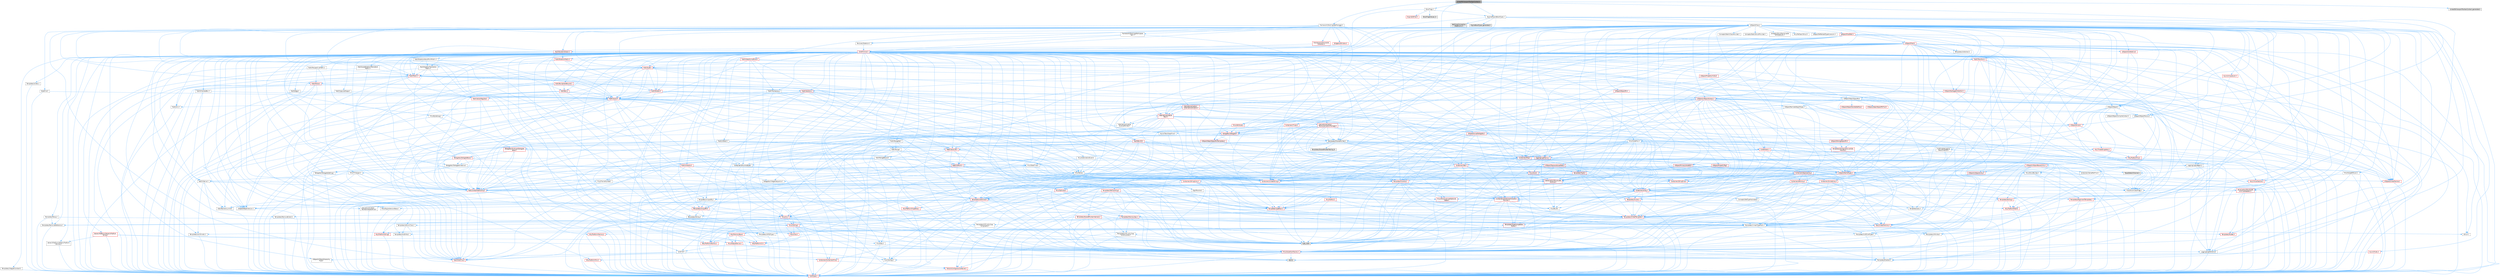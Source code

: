 digraph "UnrealEdViewportToolbarContext.h"
{
 // INTERACTIVE_SVG=YES
 // LATEX_PDF_SIZE
  bgcolor="transparent";
  edge [fontname=Helvetica,fontsize=10,labelfontname=Helvetica,labelfontsize=10];
  node [fontname=Helvetica,fontsize=10,shape=box,height=0.2,width=0.4];
  Node1 [id="Node000001",label="UnrealEdViewportToolbarContext.h",height=0.2,width=0.4,color="gray40", fillcolor="grey60", style="filled", fontcolor="black",tooltip=" "];
  Node1 -> Node2 [id="edge1_Node000001_Node000002",color="steelblue1",style="solid",tooltip=" "];
  Node2 [id="Node000002",label="Engine/EngineBaseTypes.h",height=0.2,width=0.4,color="grey40", fillcolor="white", style="filled",URL="$d6/d1a/EngineBaseTypes_8h.html",tooltip=" "];
  Node2 -> Node3 [id="edge2_Node000002_Node000003",color="steelblue1",style="solid",tooltip=" "];
  Node3 [id="Node000003",label="Async/TaskGraphFwd.h",height=0.2,width=0.4,color="grey40", fillcolor="white", style="filled",URL="$d8/d71/TaskGraphFwd_8h.html",tooltip=" "];
  Node3 -> Node4 [id="edge3_Node000003_Node000004",color="steelblue1",style="solid",tooltip=" "];
  Node4 [id="Node000004",label="Templates/RefCounting.h",height=0.2,width=0.4,color="red", fillcolor="#FFF0F0", style="filled",URL="$d4/d7e/RefCounting_8h.html",tooltip=" "];
  Node4 -> Node5 [id="edge4_Node000004_Node000005",color="steelblue1",style="solid",tooltip=" "];
  Node5 [id="Node000005",label="CoreTypes.h",height=0.2,width=0.4,color="red", fillcolor="#FFF0F0", style="filled",URL="$dc/dec/CoreTypes_8h.html",tooltip=" "];
  Node4 -> Node20 [id="edge5_Node000004_Node000020",color="steelblue1",style="solid",tooltip=" "];
  Node20 [id="Node000020",label="HAL/PlatformAtomics.h",height=0.2,width=0.4,color="red", fillcolor="#FFF0F0", style="filled",URL="$d3/d36/PlatformAtomics_8h.html",tooltip=" "];
  Node20 -> Node5 [id="edge6_Node000020_Node000005",color="steelblue1",style="solid",tooltip=" "];
  Node4 -> Node24 [id="edge7_Node000004_Node000024",color="steelblue1",style="solid",tooltip=" "];
  Node24 [id="Node000024",label="Misc/AssertionMacros.h",height=0.2,width=0.4,color="red", fillcolor="#FFF0F0", style="filled",URL="$d0/dfa/AssertionMacros_8h.html",tooltip=" "];
  Node24 -> Node5 [id="edge8_Node000024_Node000005",color="steelblue1",style="solid",tooltip=" "];
  Node24 -> Node25 [id="edge9_Node000024_Node000025",color="steelblue1",style="solid",tooltip=" "];
  Node25 [id="Node000025",label="HAL/PlatformMisc.h",height=0.2,width=0.4,color="red", fillcolor="#FFF0F0", style="filled",URL="$d0/df5/PlatformMisc_8h.html",tooltip=" "];
  Node25 -> Node5 [id="edge10_Node000025_Node000005",color="steelblue1",style="solid",tooltip=" "];
  Node24 -> Node58 [id="edge11_Node000024_Node000058",color="steelblue1",style="solid",tooltip=" "];
  Node58 [id="Node000058",label="Templates/EnableIf.h",height=0.2,width=0.4,color="grey40", fillcolor="white", style="filled",URL="$d7/d60/EnableIf_8h.html",tooltip=" "];
  Node58 -> Node5 [id="edge12_Node000058_Node000005",color="steelblue1",style="solid",tooltip=" "];
  Node24 -> Node64 [id="edge13_Node000024_Node000064",color="steelblue1",style="solid",tooltip=" "];
  Node64 [id="Node000064",label="Misc/VarArgs.h",height=0.2,width=0.4,color="grey40", fillcolor="white", style="filled",URL="$d5/d6f/VarArgs_8h.html",tooltip=" "];
  Node64 -> Node5 [id="edge14_Node000064_Node000005",color="steelblue1",style="solid",tooltip=" "];
  Node24 -> Node71 [id="edge15_Node000024_Node000071",color="steelblue1",style="solid",tooltip=" "];
  Node71 [id="Node000071",label="atomic",height=0.2,width=0.4,color="grey60", fillcolor="#E0E0E0", style="filled",tooltip=" "];
  Node4 -> Node7 [id="edge16_Node000004_Node000007",color="steelblue1",style="solid",tooltip=" "];
  Node7 [id="Node000007",label="Misc/Build.h",height=0.2,width=0.4,color="grey40", fillcolor="white", style="filled",URL="$d3/dbb/Build_8h.html",tooltip=" "];
  Node4 -> Node72 [id="edge17_Node000004_Node000072",color="steelblue1",style="solid",tooltip=" "];
  Node72 [id="Node000072",label="Serialization/Archive.h",height=0.2,width=0.4,color="red", fillcolor="#FFF0F0", style="filled",URL="$d7/d3b/Archive_8h.html",tooltip=" "];
  Node72 -> Node32 [id="edge18_Node000072_Node000032",color="steelblue1",style="solid",tooltip=" "];
  Node32 [id="Node000032",label="CoreFwd.h",height=0.2,width=0.4,color="grey40", fillcolor="white", style="filled",URL="$d1/d1e/CoreFwd_8h.html",tooltip=" "];
  Node32 -> Node5 [id="edge19_Node000032_Node000005",color="steelblue1",style="solid",tooltip=" "];
  Node32 -> Node33 [id="edge20_Node000032_Node000033",color="steelblue1",style="solid",tooltip=" "];
  Node33 [id="Node000033",label="Containers/ContainersFwd.h",height=0.2,width=0.4,color="red", fillcolor="#FFF0F0", style="filled",URL="$d4/d0a/ContainersFwd_8h.html",tooltip=" "];
  Node33 -> Node5 [id="edge21_Node000033_Node000005",color="steelblue1",style="solid",tooltip=" "];
  Node33 -> Node30 [id="edge22_Node000033_Node000030",color="steelblue1",style="solid",tooltip=" "];
  Node30 [id="Node000030",label="Traits/IsContiguousContainer.h",height=0.2,width=0.4,color="red", fillcolor="#FFF0F0", style="filled",URL="$d5/d3c/IsContiguousContainer_8h.html",tooltip=" "];
  Node30 -> Node5 [id="edge23_Node000030_Node000005",color="steelblue1",style="solid",tooltip=" "];
  Node32 -> Node34 [id="edge24_Node000032_Node000034",color="steelblue1",style="solid",tooltip=" "];
  Node34 [id="Node000034",label="Math/MathFwd.h",height=0.2,width=0.4,color="red", fillcolor="#FFF0F0", style="filled",URL="$d2/d10/MathFwd_8h.html",tooltip=" "];
  Node32 -> Node35 [id="edge25_Node000032_Node000035",color="steelblue1",style="solid",tooltip=" "];
  Node35 [id="Node000035",label="UObject/UObjectHierarchy\lFwd.h",height=0.2,width=0.4,color="grey40", fillcolor="white", style="filled",URL="$d3/d13/UObjectHierarchyFwd_8h.html",tooltip=" "];
  Node72 -> Node5 [id="edge26_Node000072_Node000005",color="steelblue1",style="solid",tooltip=" "];
  Node72 -> Node73 [id="edge27_Node000072_Node000073",color="steelblue1",style="solid",tooltip=" "];
  Node73 [id="Node000073",label="HAL/PlatformProperties.h",height=0.2,width=0.4,color="red", fillcolor="#FFF0F0", style="filled",URL="$d9/db0/PlatformProperties_8h.html",tooltip=" "];
  Node73 -> Node5 [id="edge28_Node000073_Node000005",color="steelblue1",style="solid",tooltip=" "];
  Node72 -> Node76 [id="edge29_Node000072_Node000076",color="steelblue1",style="solid",tooltip=" "];
  Node76 [id="Node000076",label="Internationalization\l/TextNamespaceFwd.h",height=0.2,width=0.4,color="grey40", fillcolor="white", style="filled",URL="$d8/d97/TextNamespaceFwd_8h.html",tooltip=" "];
  Node76 -> Node5 [id="edge30_Node000076_Node000005",color="steelblue1",style="solid",tooltip=" "];
  Node72 -> Node34 [id="edge31_Node000072_Node000034",color="steelblue1",style="solid",tooltip=" "];
  Node72 -> Node24 [id="edge32_Node000072_Node000024",color="steelblue1",style="solid",tooltip=" "];
  Node72 -> Node7 [id="edge33_Node000072_Node000007",color="steelblue1",style="solid",tooltip=" "];
  Node72 -> Node77 [id="edge34_Node000072_Node000077",color="steelblue1",style="solid",tooltip=" "];
  Node77 [id="Node000077",label="Misc/EngineVersionBase.h",height=0.2,width=0.4,color="grey40", fillcolor="white", style="filled",URL="$d5/d2b/EngineVersionBase_8h.html",tooltip=" "];
  Node77 -> Node5 [id="edge35_Node000077_Node000005",color="steelblue1",style="solid",tooltip=" "];
  Node72 -> Node64 [id="edge36_Node000072_Node000064",color="steelblue1",style="solid",tooltip=" "];
  Node72 -> Node58 [id="edge37_Node000072_Node000058",color="steelblue1",style="solid",tooltip=" "];
  Node72 -> Node80 [id="edge38_Node000072_Node000080",color="steelblue1",style="solid",tooltip=" "];
  Node80 [id="Node000080",label="Templates/IsEnumClass.h",height=0.2,width=0.4,color="grey40", fillcolor="white", style="filled",URL="$d7/d15/IsEnumClass_8h.html",tooltip=" "];
  Node80 -> Node5 [id="edge39_Node000080_Node000005",color="steelblue1",style="solid",tooltip=" "];
  Node80 -> Node81 [id="edge40_Node000080_Node000081",color="steelblue1",style="solid",tooltip=" "];
  Node81 [id="Node000081",label="Templates/AndOrNot.h",height=0.2,width=0.4,color="grey40", fillcolor="white", style="filled",URL="$db/d0a/AndOrNot_8h.html",tooltip=" "];
  Node81 -> Node5 [id="edge41_Node000081_Node000005",color="steelblue1",style="solid",tooltip=" "];
  Node72 -> Node83 [id="edge42_Node000072_Node000083",color="steelblue1",style="solid",tooltip=" "];
  Node83 [id="Node000083",label="Templates/UnrealTemplate.h",height=0.2,width=0.4,color="red", fillcolor="#FFF0F0", style="filled",URL="$d4/d24/UnrealTemplate_8h.html",tooltip=" "];
  Node83 -> Node5 [id="edge43_Node000083_Node000005",color="steelblue1",style="solid",tooltip=" "];
  Node83 -> Node84 [id="edge44_Node000083_Node000084",color="steelblue1",style="solid",tooltip=" "];
  Node84 [id="Node000084",label="Templates/IsPointer.h",height=0.2,width=0.4,color="grey40", fillcolor="white", style="filled",URL="$d7/d05/IsPointer_8h.html",tooltip=" "];
  Node84 -> Node5 [id="edge45_Node000084_Node000005",color="steelblue1",style="solid",tooltip=" "];
  Node83 -> Node85 [id="edge46_Node000083_Node000085",color="steelblue1",style="solid",tooltip=" "];
  Node85 [id="Node000085",label="HAL/UnrealMemory.h",height=0.2,width=0.4,color="red", fillcolor="#FFF0F0", style="filled",URL="$d9/d96/UnrealMemory_8h.html",tooltip=" "];
  Node85 -> Node5 [id="edge47_Node000085_Node000005",color="steelblue1",style="solid",tooltip=" "];
  Node85 -> Node89 [id="edge48_Node000085_Node000089",color="steelblue1",style="solid",tooltip=" "];
  Node89 [id="Node000089",label="HAL/MemoryBase.h",height=0.2,width=0.4,color="red", fillcolor="#FFF0F0", style="filled",URL="$d6/d9f/MemoryBase_8h.html",tooltip=" "];
  Node89 -> Node5 [id="edge49_Node000089_Node000005",color="steelblue1",style="solid",tooltip=" "];
  Node89 -> Node20 [id="edge50_Node000089_Node000020",color="steelblue1",style="solid",tooltip=" "];
  Node89 -> Node37 [id="edge51_Node000089_Node000037",color="steelblue1",style="solid",tooltip=" "];
  Node37 [id="Node000037",label="HAL/PlatformCrt.h",height=0.2,width=0.4,color="red", fillcolor="#FFF0F0", style="filled",URL="$d8/d75/PlatformCrt_8h.html",tooltip=" "];
  Node89 -> Node90 [id="edge52_Node000089_Node000090",color="steelblue1",style="solid",tooltip=" "];
  Node90 [id="Node000090",label="Misc/Exec.h",height=0.2,width=0.4,color="grey40", fillcolor="white", style="filled",URL="$de/ddb/Exec_8h.html",tooltip=" "];
  Node90 -> Node5 [id="edge53_Node000090_Node000005",color="steelblue1",style="solid",tooltip=" "];
  Node90 -> Node24 [id="edge54_Node000090_Node000024",color="steelblue1",style="solid",tooltip=" "];
  Node89 -> Node91 [id="edge55_Node000089_Node000091",color="steelblue1",style="solid",tooltip=" "];
  Node91 [id="Node000091",label="Misc/OutputDevice.h",height=0.2,width=0.4,color="red", fillcolor="#FFF0F0", style="filled",URL="$d7/d32/OutputDevice_8h.html",tooltip=" "];
  Node91 -> Node32 [id="edge56_Node000091_Node000032",color="steelblue1",style="solid",tooltip=" "];
  Node91 -> Node5 [id="edge57_Node000091_Node000005",color="steelblue1",style="solid",tooltip=" "];
  Node91 -> Node92 [id="edge58_Node000091_Node000092",color="steelblue1",style="solid",tooltip=" "];
  Node92 [id="Node000092",label="Logging/LogVerbosity.h",height=0.2,width=0.4,color="grey40", fillcolor="white", style="filled",URL="$d2/d8f/LogVerbosity_8h.html",tooltip=" "];
  Node92 -> Node5 [id="edge59_Node000092_Node000005",color="steelblue1",style="solid",tooltip=" "];
  Node91 -> Node64 [id="edge60_Node000091_Node000064",color="steelblue1",style="solid",tooltip=" "];
  Node85 -> Node100 [id="edge61_Node000085_Node000100",color="steelblue1",style="solid",tooltip=" "];
  Node100 [id="Node000100",label="HAL/PlatformMemory.h",height=0.2,width=0.4,color="red", fillcolor="#FFF0F0", style="filled",URL="$de/d68/PlatformMemory_8h.html",tooltip=" "];
  Node100 -> Node5 [id="edge62_Node000100_Node000005",color="steelblue1",style="solid",tooltip=" "];
  Node85 -> Node84 [id="edge63_Node000085_Node000084",color="steelblue1",style="solid",tooltip=" "];
  Node83 -> Node105 [id="edge64_Node000083_Node000105",color="steelblue1",style="solid",tooltip=" "];
  Node105 [id="Node000105",label="Templates/UnrealTypeTraits.h",height=0.2,width=0.4,color="grey40", fillcolor="white", style="filled",URL="$d2/d2d/UnrealTypeTraits_8h.html",tooltip=" "];
  Node105 -> Node5 [id="edge65_Node000105_Node000005",color="steelblue1",style="solid",tooltip=" "];
  Node105 -> Node84 [id="edge66_Node000105_Node000084",color="steelblue1",style="solid",tooltip=" "];
  Node105 -> Node24 [id="edge67_Node000105_Node000024",color="steelblue1",style="solid",tooltip=" "];
  Node105 -> Node81 [id="edge68_Node000105_Node000081",color="steelblue1",style="solid",tooltip=" "];
  Node105 -> Node58 [id="edge69_Node000105_Node000058",color="steelblue1",style="solid",tooltip=" "];
  Node105 -> Node106 [id="edge70_Node000105_Node000106",color="steelblue1",style="solid",tooltip=" "];
  Node106 [id="Node000106",label="Templates/IsArithmetic.h",height=0.2,width=0.4,color="grey40", fillcolor="white", style="filled",URL="$d2/d5d/IsArithmetic_8h.html",tooltip=" "];
  Node106 -> Node5 [id="edge71_Node000106_Node000005",color="steelblue1",style="solid",tooltip=" "];
  Node105 -> Node61 [id="edge72_Node000105_Node000061",color="steelblue1",style="solid",tooltip=" "];
  Node61 [id="Node000061",label="IsEnum.h",height=0.2,width=0.4,color="grey40", fillcolor="white", style="filled",URL="$d4/de5/IsEnum_8h.html",tooltip=" "];
  Node105 -> Node107 [id="edge73_Node000105_Node000107",color="steelblue1",style="solid",tooltip=" "];
  Node107 [id="Node000107",label="Templates/Models.h",height=0.2,width=0.4,color="red", fillcolor="#FFF0F0", style="filled",URL="$d3/d0c/Models_8h.html",tooltip=" "];
  Node105 -> Node108 [id="edge74_Node000105_Node000108",color="steelblue1",style="solid",tooltip=" "];
  Node108 [id="Node000108",label="Templates/IsPODType.h",height=0.2,width=0.4,color="grey40", fillcolor="white", style="filled",URL="$d7/db1/IsPODType_8h.html",tooltip=" "];
  Node108 -> Node5 [id="edge75_Node000108_Node000005",color="steelblue1",style="solid",tooltip=" "];
  Node105 -> Node109 [id="edge76_Node000105_Node000109",color="steelblue1",style="solid",tooltip=" "];
  Node109 [id="Node000109",label="Templates/IsUECoreType.h",height=0.2,width=0.4,color="grey40", fillcolor="white", style="filled",URL="$d1/db8/IsUECoreType_8h.html",tooltip=" "];
  Node109 -> Node5 [id="edge77_Node000109_Node000005",color="steelblue1",style="solid",tooltip=" "];
  Node109 -> Node9 [id="edge78_Node000109_Node000009",color="steelblue1",style="solid",tooltip=" "];
  Node9 [id="Node000009",label="type_traits",height=0.2,width=0.4,color="grey60", fillcolor="#E0E0E0", style="filled",tooltip=" "];
  Node105 -> Node97 [id="edge79_Node000105_Node000097",color="steelblue1",style="solid",tooltip=" "];
  Node97 [id="Node000097",label="Templates/IsTriviallyCopy\lConstructible.h",height=0.2,width=0.4,color="grey40", fillcolor="white", style="filled",URL="$d3/d78/IsTriviallyCopyConstructible_8h.html",tooltip=" "];
  Node97 -> Node5 [id="edge80_Node000097_Node000005",color="steelblue1",style="solid",tooltip=" "];
  Node97 -> Node9 [id="edge81_Node000097_Node000009",color="steelblue1",style="solid",tooltip=" "];
  Node83 -> Node110 [id="edge82_Node000083_Node000110",color="steelblue1",style="solid",tooltip=" "];
  Node110 [id="Node000110",label="Templates/RemoveReference.h",height=0.2,width=0.4,color="grey40", fillcolor="white", style="filled",URL="$da/dbe/RemoveReference_8h.html",tooltip=" "];
  Node110 -> Node5 [id="edge83_Node000110_Node000005",color="steelblue1",style="solid",tooltip=" "];
  Node83 -> Node111 [id="edge84_Node000083_Node000111",color="steelblue1",style="solid",tooltip=" "];
  Node111 [id="Node000111",label="Templates/TypeCompatible\lBytes.h",height=0.2,width=0.4,color="red", fillcolor="#FFF0F0", style="filled",URL="$df/d0a/TypeCompatibleBytes_8h.html",tooltip=" "];
  Node111 -> Node5 [id="edge85_Node000111_Node000005",color="steelblue1",style="solid",tooltip=" "];
  Node111 -> Node9 [id="edge86_Node000111_Node000009",color="steelblue1",style="solid",tooltip=" "];
  Node83 -> Node30 [id="edge87_Node000083_Node000030",color="steelblue1",style="solid",tooltip=" "];
  Node83 -> Node9 [id="edge88_Node000083_Node000009",color="steelblue1",style="solid",tooltip=" "];
  Node72 -> Node113 [id="edge89_Node000072_Node000113",color="steelblue1",style="solid",tooltip=" "];
  Node113 [id="Node000113",label="UObject/ObjectVersion.h",height=0.2,width=0.4,color="grey40", fillcolor="white", style="filled",URL="$da/d63/ObjectVersion_8h.html",tooltip=" "];
  Node113 -> Node5 [id="edge90_Node000113_Node000005",color="steelblue1",style="solid",tooltip=" "];
  Node4 -> Node118 [id="edge91_Node000004_Node000118",color="steelblue1",style="solid",tooltip=" "];
  Node118 [id="Node000118",label="Templates/TypeHash.h",height=0.2,width=0.4,color="red", fillcolor="#FFF0F0", style="filled",URL="$d1/d62/TypeHash_8h.html",tooltip=" "];
  Node118 -> Node5 [id="edge92_Node000118_Node000005",color="steelblue1",style="solid",tooltip=" "];
  Node118 -> Node119 [id="edge93_Node000118_Node000119",color="steelblue1",style="solid",tooltip=" "];
  Node119 [id="Node000119",label="Misc/Crc.h",height=0.2,width=0.4,color="red", fillcolor="#FFF0F0", style="filled",URL="$d4/dd2/Crc_8h.html",tooltip=" "];
  Node119 -> Node5 [id="edge94_Node000119_Node000005",color="steelblue1",style="solid",tooltip=" "];
  Node119 -> Node87 [id="edge95_Node000119_Node000087",color="steelblue1",style="solid",tooltip=" "];
  Node87 [id="Node000087",label="HAL/PlatformString.h",height=0.2,width=0.4,color="red", fillcolor="#FFF0F0", style="filled",URL="$db/db5/PlatformString_8h.html",tooltip=" "];
  Node87 -> Node5 [id="edge96_Node000087_Node000005",color="steelblue1",style="solid",tooltip=" "];
  Node119 -> Node24 [id="edge97_Node000119_Node000024",color="steelblue1",style="solid",tooltip=" "];
  Node119 -> Node120 [id="edge98_Node000119_Node000120",color="steelblue1",style="solid",tooltip=" "];
  Node120 [id="Node000120",label="Misc/CString.h",height=0.2,width=0.4,color="red", fillcolor="#FFF0F0", style="filled",URL="$d2/d49/CString_8h.html",tooltip=" "];
  Node120 -> Node5 [id="edge99_Node000120_Node000005",color="steelblue1",style="solid",tooltip=" "];
  Node120 -> Node37 [id="edge100_Node000120_Node000037",color="steelblue1",style="solid",tooltip=" "];
  Node120 -> Node87 [id="edge101_Node000120_Node000087",color="steelblue1",style="solid",tooltip=" "];
  Node120 -> Node24 [id="edge102_Node000120_Node000024",color="steelblue1",style="solid",tooltip=" "];
  Node120 -> Node121 [id="edge103_Node000120_Node000121",color="steelblue1",style="solid",tooltip=" "];
  Node121 [id="Node000121",label="Misc/Char.h",height=0.2,width=0.4,color="red", fillcolor="#FFF0F0", style="filled",URL="$d0/d58/Char_8h.html",tooltip=" "];
  Node121 -> Node5 [id="edge104_Node000121_Node000005",color="steelblue1",style="solid",tooltip=" "];
  Node121 -> Node9 [id="edge105_Node000121_Node000009",color="steelblue1",style="solid",tooltip=" "];
  Node120 -> Node64 [id="edge106_Node000120_Node000064",color="steelblue1",style="solid",tooltip=" "];
  Node119 -> Node121 [id="edge107_Node000119_Node000121",color="steelblue1",style="solid",tooltip=" "];
  Node119 -> Node105 [id="edge108_Node000119_Node000105",color="steelblue1",style="solid",tooltip=" "];
  Node118 -> Node9 [id="edge109_Node000118_Node000009",color="steelblue1",style="solid",tooltip=" "];
  Node4 -> Node83 [id="edge110_Node000004_Node000083",color="steelblue1",style="solid",tooltip=" "];
  Node4 -> Node71 [id="edge111_Node000004_Node000071",color="steelblue1",style="solid",tooltip=" "];
  Node4 -> Node9 [id="edge112_Node000004_Node000009",color="steelblue1",style="solid",tooltip=" "];
  Node2 -> Node128 [id="edge113_Node000002_Node000128",color="steelblue1",style="solid",tooltip=" "];
  Node128 [id="Node000128",label="UObject/ObjectMacros.h",height=0.2,width=0.4,color="grey40", fillcolor="white", style="filled",URL="$d8/d8d/ObjectMacros_8h.html",tooltip=" "];
  Node128 -> Node49 [id="edge114_Node000128_Node000049",color="steelblue1",style="solid",tooltip=" "];
  Node49 [id="Node000049",label="Misc/EnumClassFlags.h",height=0.2,width=0.4,color="grey40", fillcolor="white", style="filled",URL="$d8/de7/EnumClassFlags_8h.html",tooltip=" "];
  Node128 -> Node129 [id="edge115_Node000128_Node000129",color="steelblue1",style="solid",tooltip=" "];
  Node129 [id="Node000129",label="UObject/Script.h",height=0.2,width=0.4,color="red", fillcolor="#FFF0F0", style="filled",URL="$de/dc6/Script_8h.html",tooltip=" "];
  Node129 -> Node130 [id="edge116_Node000129_Node000130",color="steelblue1",style="solid",tooltip=" "];
  Node130 [id="Node000130",label="Delegates/Delegate.h",height=0.2,width=0.4,color="red", fillcolor="#FFF0F0", style="filled",URL="$d4/d80/Delegate_8h.html",tooltip=" "];
  Node130 -> Node5 [id="edge117_Node000130_Node000005",color="steelblue1",style="solid",tooltip=" "];
  Node130 -> Node24 [id="edge118_Node000130_Node000024",color="steelblue1",style="solid",tooltip=" "];
  Node130 -> Node131 [id="edge119_Node000130_Node000131",color="steelblue1",style="solid",tooltip=" "];
  Node131 [id="Node000131",label="UObject/NameTypes.h",height=0.2,width=0.4,color="red", fillcolor="#FFF0F0", style="filled",URL="$d6/d35/NameTypes_8h.html",tooltip=" "];
  Node131 -> Node5 [id="edge120_Node000131_Node000005",color="steelblue1",style="solid",tooltip=" "];
  Node131 -> Node24 [id="edge121_Node000131_Node000024",color="steelblue1",style="solid",tooltip=" "];
  Node131 -> Node85 [id="edge122_Node000131_Node000085",color="steelblue1",style="solid",tooltip=" "];
  Node131 -> Node105 [id="edge123_Node000131_Node000105",color="steelblue1",style="solid",tooltip=" "];
  Node131 -> Node83 [id="edge124_Node000131_Node000083",color="steelblue1",style="solid",tooltip=" "];
  Node131 -> Node132 [id="edge125_Node000131_Node000132",color="steelblue1",style="solid",tooltip=" "];
  Node132 [id="Node000132",label="Containers/UnrealString.h",height=0.2,width=0.4,color="red", fillcolor="#FFF0F0", style="filled",URL="$d5/dba/UnrealString_8h.html",tooltip=" "];
  Node131 -> Node136 [id="edge126_Node000131_Node000136",color="steelblue1",style="solid",tooltip=" "];
  Node136 [id="Node000136",label="HAL/CriticalSection.h",height=0.2,width=0.4,color="red", fillcolor="#FFF0F0", style="filled",URL="$d6/d90/CriticalSection_8h.html",tooltip=" "];
  Node131 -> Node139 [id="edge127_Node000131_Node000139",color="steelblue1",style="solid",tooltip=" "];
  Node139 [id="Node000139",label="Containers/StringConv.h",height=0.2,width=0.4,color="red", fillcolor="#FFF0F0", style="filled",URL="$d3/ddf/StringConv_8h.html",tooltip=" "];
  Node139 -> Node5 [id="edge128_Node000139_Node000005",color="steelblue1",style="solid",tooltip=" "];
  Node139 -> Node24 [id="edge129_Node000139_Node000024",color="steelblue1",style="solid",tooltip=" "];
  Node139 -> Node140 [id="edge130_Node000139_Node000140",color="steelblue1",style="solid",tooltip=" "];
  Node140 [id="Node000140",label="Containers/ContainerAllocation\lPolicies.h",height=0.2,width=0.4,color="red", fillcolor="#FFF0F0", style="filled",URL="$d7/dff/ContainerAllocationPolicies_8h.html",tooltip=" "];
  Node140 -> Node5 [id="edge131_Node000140_Node000005",color="steelblue1",style="solid",tooltip=" "];
  Node140 -> Node140 [id="edge132_Node000140_Node000140",color="steelblue1",style="solid",tooltip=" "];
  Node140 -> Node142 [id="edge133_Node000140_Node000142",color="steelblue1",style="solid",tooltip=" "];
  Node142 [id="Node000142",label="HAL/PlatformMath.h",height=0.2,width=0.4,color="red", fillcolor="#FFF0F0", style="filled",URL="$dc/d53/PlatformMath_8h.html",tooltip=" "];
  Node142 -> Node5 [id="edge134_Node000142_Node000005",color="steelblue1",style="solid",tooltip=" "];
  Node140 -> Node85 [id="edge135_Node000140_Node000085",color="steelblue1",style="solid",tooltip=" "];
  Node140 -> Node47 [id="edge136_Node000140_Node000047",color="steelblue1",style="solid",tooltip=" "];
  Node47 [id="Node000047",label="Math/NumericLimits.h",height=0.2,width=0.4,color="grey40", fillcolor="white", style="filled",URL="$df/d1b/NumericLimits_8h.html",tooltip=" "];
  Node47 -> Node5 [id="edge137_Node000047_Node000005",color="steelblue1",style="solid",tooltip=" "];
  Node140 -> Node24 [id="edge138_Node000140_Node000024",color="steelblue1",style="solid",tooltip=" "];
  Node140 -> Node149 [id="edge139_Node000140_Node000149",color="steelblue1",style="solid",tooltip=" "];
  Node149 [id="Node000149",label="Templates/MemoryOps.h",height=0.2,width=0.4,color="red", fillcolor="#FFF0F0", style="filled",URL="$db/dea/MemoryOps_8h.html",tooltip=" "];
  Node149 -> Node5 [id="edge140_Node000149_Node000005",color="steelblue1",style="solid",tooltip=" "];
  Node149 -> Node85 [id="edge141_Node000149_Node000085",color="steelblue1",style="solid",tooltip=" "];
  Node149 -> Node98 [id="edge142_Node000149_Node000098",color="steelblue1",style="solid",tooltip=" "];
  Node98 [id="Node000098",label="Templates/IsTriviallyCopy\lAssignable.h",height=0.2,width=0.4,color="grey40", fillcolor="white", style="filled",URL="$d2/df2/IsTriviallyCopyAssignable_8h.html",tooltip=" "];
  Node98 -> Node5 [id="edge143_Node000098_Node000005",color="steelblue1",style="solid",tooltip=" "];
  Node98 -> Node9 [id="edge144_Node000098_Node000009",color="steelblue1",style="solid",tooltip=" "];
  Node149 -> Node97 [id="edge145_Node000149_Node000097",color="steelblue1",style="solid",tooltip=" "];
  Node149 -> Node105 [id="edge146_Node000149_Node000105",color="steelblue1",style="solid",tooltip=" "];
  Node149 -> Node9 [id="edge147_Node000149_Node000009",color="steelblue1",style="solid",tooltip=" "];
  Node140 -> Node111 [id="edge148_Node000140_Node000111",color="steelblue1",style="solid",tooltip=" "];
  Node140 -> Node9 [id="edge149_Node000140_Node000009",color="steelblue1",style="solid",tooltip=" "];
  Node139 -> Node150 [id="edge150_Node000139_Node000150",color="steelblue1",style="solid",tooltip=" "];
  Node150 [id="Node000150",label="Containers/Array.h",height=0.2,width=0.4,color="red", fillcolor="#FFF0F0", style="filled",URL="$df/dd0/Array_8h.html",tooltip=" "];
  Node150 -> Node5 [id="edge151_Node000150_Node000005",color="steelblue1",style="solid",tooltip=" "];
  Node150 -> Node24 [id="edge152_Node000150_Node000024",color="steelblue1",style="solid",tooltip=" "];
  Node150 -> Node151 [id="edge153_Node000150_Node000151",color="steelblue1",style="solid",tooltip=" "];
  Node151 [id="Node000151",label="Misc/IntrusiveUnsetOptional\lState.h",height=0.2,width=0.4,color="red", fillcolor="#FFF0F0", style="filled",URL="$d2/d0a/IntrusiveUnsetOptionalState_8h.html",tooltip=" "];
  Node150 -> Node85 [id="edge154_Node000150_Node000085",color="steelblue1",style="solid",tooltip=" "];
  Node150 -> Node105 [id="edge155_Node000150_Node000105",color="steelblue1",style="solid",tooltip=" "];
  Node150 -> Node83 [id="edge156_Node000150_Node000083",color="steelblue1",style="solid",tooltip=" "];
  Node150 -> Node140 [id="edge157_Node000150_Node000140",color="steelblue1",style="solid",tooltip=" "];
  Node150 -> Node72 [id="edge158_Node000150_Node000072",color="steelblue1",style="solid",tooltip=" "];
  Node150 -> Node171 [id="edge159_Node000150_Node000171",color="steelblue1",style="solid",tooltip=" "];
  Node171 [id="Node000171",label="Concepts/GetTypeHashable.h",height=0.2,width=0.4,color="grey40", fillcolor="white", style="filled",URL="$d3/da2/GetTypeHashable_8h.html",tooltip=" "];
  Node171 -> Node5 [id="edge160_Node000171_Node000005",color="steelblue1",style="solid",tooltip=" "];
  Node171 -> Node118 [id="edge161_Node000171_Node000118",color="steelblue1",style="solid",tooltip=" "];
  Node150 -> Node160 [id="edge162_Node000150_Node000160",color="steelblue1",style="solid",tooltip=" "];
  Node160 [id="Node000160",label="Templates/Invoke.h",height=0.2,width=0.4,color="red", fillcolor="#FFF0F0", style="filled",URL="$d7/deb/Invoke_8h.html",tooltip=" "];
  Node160 -> Node5 [id="edge163_Node000160_Node000005",color="steelblue1",style="solid",tooltip=" "];
  Node160 -> Node83 [id="edge164_Node000160_Node000083",color="steelblue1",style="solid",tooltip=" "];
  Node160 -> Node9 [id="edge165_Node000160_Node000009",color="steelblue1",style="solid",tooltip=" "];
  Node150 -> Node165 [id="edge166_Node000150_Node000165",color="steelblue1",style="solid",tooltip=" "];
  Node165 [id="Node000165",label="Templates/Less.h",height=0.2,width=0.4,color="grey40", fillcolor="white", style="filled",URL="$de/dc8/Less_8h.html",tooltip=" "];
  Node165 -> Node5 [id="edge167_Node000165_Node000005",color="steelblue1",style="solid",tooltip=" "];
  Node165 -> Node83 [id="edge168_Node000165_Node000083",color="steelblue1",style="solid",tooltip=" "];
  Node150 -> Node173 [id="edge169_Node000150_Node000173",color="steelblue1",style="solid",tooltip=" "];
  Node173 [id="Node000173",label="Templates/Sorting.h",height=0.2,width=0.4,color="red", fillcolor="#FFF0F0", style="filled",URL="$d3/d9e/Sorting_8h.html",tooltip=" "];
  Node173 -> Node5 [id="edge170_Node000173_Node000005",color="steelblue1",style="solid",tooltip=" "];
  Node173 -> Node142 [id="edge171_Node000173_Node000142",color="steelblue1",style="solid",tooltip=" "];
  Node173 -> Node165 [id="edge172_Node000173_Node000165",color="steelblue1",style="solid",tooltip=" "];
  Node150 -> Node177 [id="edge173_Node000150_Node000177",color="steelblue1",style="solid",tooltip=" "];
  Node177 [id="Node000177",label="Templates/AlignmentTemplates.h",height=0.2,width=0.4,color="red", fillcolor="#FFF0F0", style="filled",URL="$dd/d32/AlignmentTemplates_8h.html",tooltip=" "];
  Node177 -> Node5 [id="edge174_Node000177_Node000005",color="steelblue1",style="solid",tooltip=" "];
  Node177 -> Node84 [id="edge175_Node000177_Node000084",color="steelblue1",style="solid",tooltip=" "];
  Node150 -> Node9 [id="edge176_Node000150_Node000009",color="steelblue1",style="solid",tooltip=" "];
  Node139 -> Node120 [id="edge177_Node000139_Node000120",color="steelblue1",style="solid",tooltip=" "];
  Node139 -> Node178 [id="edge178_Node000139_Node000178",color="steelblue1",style="solid",tooltip=" "];
  Node178 [id="Node000178",label="Templates/IsArray.h",height=0.2,width=0.4,color="grey40", fillcolor="white", style="filled",URL="$d8/d8d/IsArray_8h.html",tooltip=" "];
  Node178 -> Node5 [id="edge179_Node000178_Node000005",color="steelblue1",style="solid",tooltip=" "];
  Node139 -> Node83 [id="edge180_Node000139_Node000083",color="steelblue1",style="solid",tooltip=" "];
  Node139 -> Node105 [id="edge181_Node000139_Node000105",color="steelblue1",style="solid",tooltip=" "];
  Node139 -> Node30 [id="edge182_Node000139_Node000030",color="steelblue1",style="solid",tooltip=" "];
  Node139 -> Node9 [id="edge183_Node000139_Node000009",color="steelblue1",style="solid",tooltip=" "];
  Node131 -> Node27 [id="edge184_Node000131_Node000027",color="steelblue1",style="solid",tooltip=" "];
  Node27 [id="Node000027",label="Containers/StringFwd.h",height=0.2,width=0.4,color="red", fillcolor="#FFF0F0", style="filled",URL="$df/d37/StringFwd_8h.html",tooltip=" "];
  Node27 -> Node5 [id="edge185_Node000027_Node000005",color="steelblue1",style="solid",tooltip=" "];
  Node27 -> Node30 [id="edge186_Node000027_Node000030",color="steelblue1",style="solid",tooltip=" "];
  Node131 -> Node179 [id="edge187_Node000131_Node000179",color="steelblue1",style="solid",tooltip=" "];
  Node179 [id="Node000179",label="UObject/UnrealNames.h",height=0.2,width=0.4,color="red", fillcolor="#FFF0F0", style="filled",URL="$d8/db1/UnrealNames_8h.html",tooltip=" "];
  Node179 -> Node5 [id="edge188_Node000179_Node000005",color="steelblue1",style="solid",tooltip=" "];
  Node131 -> Node151 [id="edge189_Node000131_Node000151",color="steelblue1",style="solid",tooltip=" "];
  Node130 -> Node187 [id="edge190_Node000130_Node000187",color="steelblue1",style="solid",tooltip=" "];
  Node187 [id="Node000187",label="Templates/SharedPointer.h",height=0.2,width=0.4,color="grey40", fillcolor="white", style="filled",URL="$d2/d17/SharedPointer_8h.html",tooltip=" "];
  Node187 -> Node5 [id="edge191_Node000187_Node000005",color="steelblue1",style="solid",tooltip=" "];
  Node187 -> Node151 [id="edge192_Node000187_Node000151",color="steelblue1",style="solid",tooltip=" "];
  Node187 -> Node188 [id="edge193_Node000187_Node000188",color="steelblue1",style="solid",tooltip=" "];
  Node188 [id="Node000188",label="Templates/PointerIsConvertible\lFromTo.h",height=0.2,width=0.4,color="red", fillcolor="#FFF0F0", style="filled",URL="$d6/d65/PointerIsConvertibleFromTo_8h.html",tooltip=" "];
  Node188 -> Node5 [id="edge194_Node000188_Node000005",color="steelblue1",style="solid",tooltip=" "];
  Node188 -> Node9 [id="edge195_Node000188_Node000009",color="steelblue1",style="solid",tooltip=" "];
  Node187 -> Node24 [id="edge196_Node000187_Node000024",color="steelblue1",style="solid",tooltip=" "];
  Node187 -> Node85 [id="edge197_Node000187_Node000085",color="steelblue1",style="solid",tooltip=" "];
  Node187 -> Node150 [id="edge198_Node000187_Node000150",color="steelblue1",style="solid",tooltip=" "];
  Node187 -> Node189 [id="edge199_Node000187_Node000189",color="steelblue1",style="solid",tooltip=" "];
  Node189 [id="Node000189",label="Containers/Map.h",height=0.2,width=0.4,color="red", fillcolor="#FFF0F0", style="filled",URL="$df/d79/Map_8h.html",tooltip=" "];
  Node189 -> Node5 [id="edge200_Node000189_Node000005",color="steelblue1",style="solid",tooltip=" "];
  Node189 -> Node190 [id="edge201_Node000189_Node000190",color="steelblue1",style="solid",tooltip=" "];
  Node190 [id="Node000190",label="Algo/Reverse.h",height=0.2,width=0.4,color="grey40", fillcolor="white", style="filled",URL="$d5/d93/Reverse_8h.html",tooltip=" "];
  Node190 -> Node5 [id="edge202_Node000190_Node000005",color="steelblue1",style="solid",tooltip=" "];
  Node190 -> Node83 [id="edge203_Node000190_Node000083",color="steelblue1",style="solid",tooltip=" "];
  Node189 -> Node191 [id="edge204_Node000189_Node000191",color="steelblue1",style="solid",tooltip=" "];
  Node191 [id="Node000191",label="Containers/Set.h",height=0.2,width=0.4,color="red", fillcolor="#FFF0F0", style="filled",URL="$d4/d45/Set_8h.html",tooltip=" "];
  Node191 -> Node140 [id="edge205_Node000191_Node000140",color="steelblue1",style="solid",tooltip=" "];
  Node191 -> Node193 [id="edge206_Node000191_Node000193",color="steelblue1",style="solid",tooltip=" "];
  Node193 [id="Node000193",label="Containers/SparseArray.h",height=0.2,width=0.4,color="red", fillcolor="#FFF0F0", style="filled",URL="$d5/dbf/SparseArray_8h.html",tooltip=" "];
  Node193 -> Node5 [id="edge207_Node000193_Node000005",color="steelblue1",style="solid",tooltip=" "];
  Node193 -> Node24 [id="edge208_Node000193_Node000024",color="steelblue1",style="solid",tooltip=" "];
  Node193 -> Node85 [id="edge209_Node000193_Node000085",color="steelblue1",style="solid",tooltip=" "];
  Node193 -> Node105 [id="edge210_Node000193_Node000105",color="steelblue1",style="solid",tooltip=" "];
  Node193 -> Node83 [id="edge211_Node000193_Node000083",color="steelblue1",style="solid",tooltip=" "];
  Node193 -> Node140 [id="edge212_Node000193_Node000140",color="steelblue1",style="solid",tooltip=" "];
  Node193 -> Node165 [id="edge213_Node000193_Node000165",color="steelblue1",style="solid",tooltip=" "];
  Node193 -> Node150 [id="edge214_Node000193_Node000150",color="steelblue1",style="solid",tooltip=" "];
  Node193 -> Node176 [id="edge215_Node000193_Node000176",color="steelblue1",style="solid",tooltip=" "];
  Node176 [id="Node000176",label="Math/UnrealMathUtility.h",height=0.2,width=0.4,color="red", fillcolor="#FFF0F0", style="filled",URL="$db/db8/UnrealMathUtility_8h.html",tooltip=" "];
  Node176 -> Node5 [id="edge216_Node000176_Node000005",color="steelblue1",style="solid",tooltip=" "];
  Node176 -> Node24 [id="edge217_Node000176_Node000024",color="steelblue1",style="solid",tooltip=" "];
  Node176 -> Node142 [id="edge218_Node000176_Node000142",color="steelblue1",style="solid",tooltip=" "];
  Node176 -> Node34 [id="edge219_Node000176_Node000034",color="steelblue1",style="solid",tooltip=" "];
  Node193 -> Node194 [id="edge220_Node000193_Node000194",color="steelblue1",style="solid",tooltip=" "];
  Node194 [id="Node000194",label="Containers/ScriptArray.h",height=0.2,width=0.4,color="red", fillcolor="#FFF0F0", style="filled",URL="$dc/daf/ScriptArray_8h.html",tooltip=" "];
  Node194 -> Node5 [id="edge221_Node000194_Node000005",color="steelblue1",style="solid",tooltip=" "];
  Node194 -> Node24 [id="edge222_Node000194_Node000024",color="steelblue1",style="solid",tooltip=" "];
  Node194 -> Node85 [id="edge223_Node000194_Node000085",color="steelblue1",style="solid",tooltip=" "];
  Node194 -> Node140 [id="edge224_Node000194_Node000140",color="steelblue1",style="solid",tooltip=" "];
  Node194 -> Node150 [id="edge225_Node000194_Node000150",color="steelblue1",style="solid",tooltip=" "];
  Node193 -> Node195 [id="edge226_Node000193_Node000195",color="steelblue1",style="solid",tooltip=" "];
  Node195 [id="Node000195",label="Containers/BitArray.h",height=0.2,width=0.4,color="red", fillcolor="#FFF0F0", style="filled",URL="$d1/de4/BitArray_8h.html",tooltip=" "];
  Node195 -> Node140 [id="edge227_Node000195_Node000140",color="steelblue1",style="solid",tooltip=" "];
  Node195 -> Node5 [id="edge228_Node000195_Node000005",color="steelblue1",style="solid",tooltip=" "];
  Node195 -> Node20 [id="edge229_Node000195_Node000020",color="steelblue1",style="solid",tooltip=" "];
  Node195 -> Node85 [id="edge230_Node000195_Node000085",color="steelblue1",style="solid",tooltip=" "];
  Node195 -> Node176 [id="edge231_Node000195_Node000176",color="steelblue1",style="solid",tooltip=" "];
  Node195 -> Node24 [id="edge232_Node000195_Node000024",color="steelblue1",style="solid",tooltip=" "];
  Node195 -> Node49 [id="edge233_Node000195_Node000049",color="steelblue1",style="solid",tooltip=" "];
  Node195 -> Node72 [id="edge234_Node000195_Node000072",color="steelblue1",style="solid",tooltip=" "];
  Node195 -> Node58 [id="edge235_Node000195_Node000058",color="steelblue1",style="solid",tooltip=" "];
  Node195 -> Node160 [id="edge236_Node000195_Node000160",color="steelblue1",style="solid",tooltip=" "];
  Node195 -> Node83 [id="edge237_Node000195_Node000083",color="steelblue1",style="solid",tooltip=" "];
  Node195 -> Node105 [id="edge238_Node000195_Node000105",color="steelblue1",style="solid",tooltip=" "];
  Node193 -> Node196 [id="edge239_Node000193_Node000196",color="steelblue1",style="solid",tooltip=" "];
  Node196 [id="Node000196",label="Serialization/Structured\lArchive.h",height=0.2,width=0.4,color="red", fillcolor="#FFF0F0", style="filled",URL="$d9/d1e/StructuredArchive_8h.html",tooltip=" "];
  Node196 -> Node150 [id="edge240_Node000196_Node000150",color="steelblue1",style="solid",tooltip=" "];
  Node196 -> Node140 [id="edge241_Node000196_Node000140",color="steelblue1",style="solid",tooltip=" "];
  Node196 -> Node5 [id="edge242_Node000196_Node000005",color="steelblue1",style="solid",tooltip=" "];
  Node196 -> Node7 [id="edge243_Node000196_Node000007",color="steelblue1",style="solid",tooltip=" "];
  Node196 -> Node72 [id="edge244_Node000196_Node000072",color="steelblue1",style="solid",tooltip=" "];
  Node196 -> Node200 [id="edge245_Node000196_Node000200",color="steelblue1",style="solid",tooltip=" "];
  Node200 [id="Node000200",label="Serialization/Structured\lArchiveAdapters.h",height=0.2,width=0.4,color="red", fillcolor="#FFF0F0", style="filled",URL="$d3/de1/StructuredArchiveAdapters_8h.html",tooltip=" "];
  Node200 -> Node5 [id="edge246_Node000200_Node000005",color="steelblue1",style="solid",tooltip=" "];
  Node200 -> Node107 [id="edge247_Node000200_Node000107",color="steelblue1",style="solid",tooltip=" "];
  Node200 -> Node207 [id="edge248_Node000200_Node000207",color="steelblue1",style="solid",tooltip=" "];
  Node207 [id="Node000207",label="Templates/UniqueObj.h",height=0.2,width=0.4,color="grey40", fillcolor="white", style="filled",URL="$da/d95/UniqueObj_8h.html",tooltip=" "];
  Node207 -> Node5 [id="edge249_Node000207_Node000005",color="steelblue1",style="solid",tooltip=" "];
  Node207 -> Node208 [id="edge250_Node000207_Node000208",color="steelblue1",style="solid",tooltip=" "];
  Node208 [id="Node000208",label="Templates/UniquePtr.h",height=0.2,width=0.4,color="red", fillcolor="#FFF0F0", style="filled",URL="$de/d1a/UniquePtr_8h.html",tooltip=" "];
  Node208 -> Node5 [id="edge251_Node000208_Node000005",color="steelblue1",style="solid",tooltip=" "];
  Node208 -> Node83 [id="edge252_Node000208_Node000083",color="steelblue1",style="solid",tooltip=" "];
  Node208 -> Node178 [id="edge253_Node000208_Node000178",color="steelblue1",style="solid",tooltip=" "];
  Node208 -> Node209 [id="edge254_Node000208_Node000209",color="steelblue1",style="solid",tooltip=" "];
  Node209 [id="Node000209",label="Templates/RemoveExtent.h",height=0.2,width=0.4,color="grey40", fillcolor="white", style="filled",URL="$dc/de9/RemoveExtent_8h.html",tooltip=" "];
  Node209 -> Node5 [id="edge255_Node000209_Node000005",color="steelblue1",style="solid",tooltip=" "];
  Node208 -> Node9 [id="edge256_Node000208_Node000009",color="steelblue1",style="solid",tooltip=" "];
  Node196 -> Node207 [id="edge257_Node000196_Node000207",color="steelblue1",style="solid",tooltip=" "];
  Node193 -> Node132 [id="edge258_Node000193_Node000132",color="steelblue1",style="solid",tooltip=" "];
  Node193 -> Node151 [id="edge259_Node000193_Node000151",color="steelblue1",style="solid",tooltip=" "];
  Node191 -> Node33 [id="edge260_Node000191_Node000033",color="steelblue1",style="solid",tooltip=" "];
  Node191 -> Node176 [id="edge261_Node000191_Node000176",color="steelblue1",style="solid",tooltip=" "];
  Node191 -> Node24 [id="edge262_Node000191_Node000024",color="steelblue1",style="solid",tooltip=" "];
  Node191 -> Node211 [id="edge263_Node000191_Node000211",color="steelblue1",style="solid",tooltip=" "];
  Node211 [id="Node000211",label="Misc/StructBuilder.h",height=0.2,width=0.4,color="grey40", fillcolor="white", style="filled",URL="$d9/db3/StructBuilder_8h.html",tooltip=" "];
  Node211 -> Node5 [id="edge264_Node000211_Node000005",color="steelblue1",style="solid",tooltip=" "];
  Node211 -> Node176 [id="edge265_Node000211_Node000176",color="steelblue1",style="solid",tooltip=" "];
  Node211 -> Node177 [id="edge266_Node000211_Node000177",color="steelblue1",style="solid",tooltip=" "];
  Node191 -> Node196 [id="edge267_Node000191_Node000196",color="steelblue1",style="solid",tooltip=" "];
  Node191 -> Node212 [id="edge268_Node000191_Node000212",color="steelblue1",style="solid",tooltip=" "];
  Node212 [id="Node000212",label="Templates/Function.h",height=0.2,width=0.4,color="red", fillcolor="#FFF0F0", style="filled",URL="$df/df5/Function_8h.html",tooltip=" "];
  Node212 -> Node5 [id="edge269_Node000212_Node000005",color="steelblue1",style="solid",tooltip=" "];
  Node212 -> Node24 [id="edge270_Node000212_Node000024",color="steelblue1",style="solid",tooltip=" "];
  Node212 -> Node151 [id="edge271_Node000212_Node000151",color="steelblue1",style="solid",tooltip=" "];
  Node212 -> Node85 [id="edge272_Node000212_Node000085",color="steelblue1",style="solid",tooltip=" "];
  Node212 -> Node105 [id="edge273_Node000212_Node000105",color="steelblue1",style="solid",tooltip=" "];
  Node212 -> Node160 [id="edge274_Node000212_Node000160",color="steelblue1",style="solid",tooltip=" "];
  Node212 -> Node83 [id="edge275_Node000212_Node000083",color="steelblue1",style="solid",tooltip=" "];
  Node212 -> Node176 [id="edge276_Node000212_Node000176",color="steelblue1",style="solid",tooltip=" "];
  Node212 -> Node9 [id="edge277_Node000212_Node000009",color="steelblue1",style="solid",tooltip=" "];
  Node191 -> Node173 [id="edge278_Node000191_Node000173",color="steelblue1",style="solid",tooltip=" "];
  Node191 -> Node118 [id="edge279_Node000191_Node000118",color="steelblue1",style="solid",tooltip=" "];
  Node191 -> Node83 [id="edge280_Node000191_Node000083",color="steelblue1",style="solid",tooltip=" "];
  Node191 -> Node9 [id="edge281_Node000191_Node000009",color="steelblue1",style="solid",tooltip=" "];
  Node189 -> Node132 [id="edge282_Node000189_Node000132",color="steelblue1",style="solid",tooltip=" "];
  Node189 -> Node24 [id="edge283_Node000189_Node000024",color="steelblue1",style="solid",tooltip=" "];
  Node189 -> Node211 [id="edge284_Node000189_Node000211",color="steelblue1",style="solid",tooltip=" "];
  Node189 -> Node212 [id="edge285_Node000189_Node000212",color="steelblue1",style="solid",tooltip=" "];
  Node189 -> Node173 [id="edge286_Node000189_Node000173",color="steelblue1",style="solid",tooltip=" "];
  Node189 -> Node215 [id="edge287_Node000189_Node000215",color="steelblue1",style="solid",tooltip=" "];
  Node215 [id="Node000215",label="Templates/Tuple.h",height=0.2,width=0.4,color="red", fillcolor="#FFF0F0", style="filled",URL="$d2/d4f/Tuple_8h.html",tooltip=" "];
  Node215 -> Node5 [id="edge288_Node000215_Node000005",color="steelblue1",style="solid",tooltip=" "];
  Node215 -> Node83 [id="edge289_Node000215_Node000083",color="steelblue1",style="solid",tooltip=" "];
  Node215 -> Node216 [id="edge290_Node000215_Node000216",color="steelblue1",style="solid",tooltip=" "];
  Node216 [id="Node000216",label="Delegates/IntegerSequence.h",height=0.2,width=0.4,color="grey40", fillcolor="white", style="filled",URL="$d2/dcc/IntegerSequence_8h.html",tooltip=" "];
  Node216 -> Node5 [id="edge291_Node000216_Node000005",color="steelblue1",style="solid",tooltip=" "];
  Node215 -> Node160 [id="edge292_Node000215_Node000160",color="steelblue1",style="solid",tooltip=" "];
  Node215 -> Node196 [id="edge293_Node000215_Node000196",color="steelblue1",style="solid",tooltip=" "];
  Node215 -> Node118 [id="edge294_Node000215_Node000118",color="steelblue1",style="solid",tooltip=" "];
  Node215 -> Node9 [id="edge295_Node000215_Node000009",color="steelblue1",style="solid",tooltip=" "];
  Node189 -> Node83 [id="edge296_Node000189_Node000083",color="steelblue1",style="solid",tooltip=" "];
  Node189 -> Node105 [id="edge297_Node000189_Node000105",color="steelblue1",style="solid",tooltip=" "];
  Node189 -> Node9 [id="edge298_Node000189_Node000009",color="steelblue1",style="solid",tooltip=" "];
  Node187 -> Node218 [id="edge299_Node000187_Node000218",color="steelblue1",style="solid",tooltip=" "];
  Node218 [id="Node000218",label="CoreGlobals.h",height=0.2,width=0.4,color="red", fillcolor="#FFF0F0", style="filled",URL="$d5/d8c/CoreGlobals_8h.html",tooltip=" "];
  Node218 -> Node132 [id="edge300_Node000218_Node000132",color="steelblue1",style="solid",tooltip=" "];
  Node218 -> Node5 [id="edge301_Node000218_Node000005",color="steelblue1",style="solid",tooltip=" "];
  Node218 -> Node219 [id="edge302_Node000218_Node000219",color="steelblue1",style="solid",tooltip=" "];
  Node219 [id="Node000219",label="HAL/PlatformTLS.h",height=0.2,width=0.4,color="red", fillcolor="#FFF0F0", style="filled",URL="$d0/def/PlatformTLS_8h.html",tooltip=" "];
  Node219 -> Node5 [id="edge303_Node000219_Node000005",color="steelblue1",style="solid",tooltip=" "];
  Node218 -> Node222 [id="edge304_Node000218_Node000222",color="steelblue1",style="solid",tooltip=" "];
  Node222 [id="Node000222",label="Logging/LogMacros.h",height=0.2,width=0.4,color="red", fillcolor="#FFF0F0", style="filled",URL="$d0/d16/LogMacros_8h.html",tooltip=" "];
  Node222 -> Node132 [id="edge305_Node000222_Node000132",color="steelblue1",style="solid",tooltip=" "];
  Node222 -> Node5 [id="edge306_Node000222_Node000005",color="steelblue1",style="solid",tooltip=" "];
  Node222 -> Node223 [id="edge307_Node000222_Node000223",color="steelblue1",style="solid",tooltip=" "];
  Node223 [id="Node000223",label="Logging/LogCategory.h",height=0.2,width=0.4,color="grey40", fillcolor="white", style="filled",URL="$d9/d36/LogCategory_8h.html",tooltip=" "];
  Node223 -> Node5 [id="edge308_Node000223_Node000005",color="steelblue1",style="solid",tooltip=" "];
  Node223 -> Node92 [id="edge309_Node000223_Node000092",color="steelblue1",style="solid",tooltip=" "];
  Node223 -> Node131 [id="edge310_Node000223_Node000131",color="steelblue1",style="solid",tooltip=" "];
  Node222 -> Node92 [id="edge311_Node000222_Node000092",color="steelblue1",style="solid",tooltip=" "];
  Node222 -> Node24 [id="edge312_Node000222_Node000024",color="steelblue1",style="solid",tooltip=" "];
  Node222 -> Node7 [id="edge313_Node000222_Node000007",color="steelblue1",style="solid",tooltip=" "];
  Node222 -> Node64 [id="edge314_Node000222_Node000064",color="steelblue1",style="solid",tooltip=" "];
  Node222 -> Node58 [id="edge315_Node000222_Node000058",color="steelblue1",style="solid",tooltip=" "];
  Node222 -> Node9 [id="edge316_Node000222_Node000009",color="steelblue1",style="solid",tooltip=" "];
  Node218 -> Node7 [id="edge317_Node000218_Node000007",color="steelblue1",style="solid",tooltip=" "];
  Node218 -> Node49 [id="edge318_Node000218_Node000049",color="steelblue1",style="solid",tooltip=" "];
  Node218 -> Node91 [id="edge319_Node000218_Node000091",color="steelblue1",style="solid",tooltip=" "];
  Node218 -> Node131 [id="edge320_Node000218_Node000131",color="steelblue1",style="solid",tooltip=" "];
  Node218 -> Node71 [id="edge321_Node000218_Node000071",color="steelblue1",style="solid",tooltip=" "];
  Node187 -> Node226 [id="edge322_Node000187_Node000226",color="steelblue1",style="solid",tooltip=" "];
  Node226 [id="Node000226",label="Templates/SharedPointerInternals.h",height=0.2,width=0.4,color="red", fillcolor="#FFF0F0", style="filled",URL="$de/d3a/SharedPointerInternals_8h.html",tooltip=" "];
  Node226 -> Node5 [id="edge323_Node000226_Node000005",color="steelblue1",style="solid",tooltip=" "];
  Node226 -> Node85 [id="edge324_Node000226_Node000085",color="steelblue1",style="solid",tooltip=" "];
  Node226 -> Node24 [id="edge325_Node000226_Node000024",color="steelblue1",style="solid",tooltip=" "];
  Node226 -> Node110 [id="edge326_Node000226_Node000110",color="steelblue1",style="solid",tooltip=" "];
  Node226 -> Node111 [id="edge327_Node000226_Node000111",color="steelblue1",style="solid",tooltip=" "];
  Node226 -> Node71 [id="edge328_Node000226_Node000071",color="steelblue1",style="solid",tooltip=" "];
  Node226 -> Node9 [id="edge329_Node000226_Node000009",color="steelblue1",style="solid",tooltip=" "];
  Node187 -> Node228 [id="edge330_Node000187_Node000228",color="steelblue1",style="solid",tooltip=" "];
  Node228 [id="Node000228",label="Templates/SharedPointerTesting.inl",height=0.2,width=0.4,color="grey60", fillcolor="#E0E0E0", style="filled",tooltip=" "];
  Node130 -> Node229 [id="edge331_Node000130_Node000229",color="steelblue1",style="solid",tooltip=" "];
  Node229 [id="Node000229",label="UObject/WeakObjectPtrTemplates.h",height=0.2,width=0.4,color="red", fillcolor="#FFF0F0", style="filled",URL="$d8/d3b/WeakObjectPtrTemplates_8h.html",tooltip=" "];
  Node229 -> Node5 [id="edge332_Node000229_Node000005",color="steelblue1",style="solid",tooltip=" "];
  Node229 -> Node189 [id="edge333_Node000229_Node000189",color="steelblue1",style="solid",tooltip=" "];
  Node229 -> Node9 [id="edge334_Node000229_Node000009",color="steelblue1",style="solid",tooltip=" "];
  Node130 -> Node232 [id="edge335_Node000130_Node000232",color="steelblue1",style="solid",tooltip=" "];
  Node232 [id="Node000232",label="Delegates/MulticastDelegate\lBase.h",height=0.2,width=0.4,color="red", fillcolor="#FFF0F0", style="filled",URL="$db/d16/MulticastDelegateBase_8h.html",tooltip=" "];
  Node232 -> Node5 [id="edge336_Node000232_Node000005",color="steelblue1",style="solid",tooltip=" "];
  Node232 -> Node140 [id="edge337_Node000232_Node000140",color="steelblue1",style="solid",tooltip=" "];
  Node232 -> Node150 [id="edge338_Node000232_Node000150",color="steelblue1",style="solid",tooltip=" "];
  Node232 -> Node176 [id="edge339_Node000232_Node000176",color="steelblue1",style="solid",tooltip=" "];
  Node232 -> Node233 [id="edge340_Node000232_Node000233",color="steelblue1",style="solid",tooltip=" "];
  Node233 [id="Node000233",label="Delegates/IDelegateInstance.h",height=0.2,width=0.4,color="grey40", fillcolor="white", style="filled",URL="$d2/d10/IDelegateInstance_8h.html",tooltip=" "];
  Node233 -> Node5 [id="edge341_Node000233_Node000005",color="steelblue1",style="solid",tooltip=" "];
  Node233 -> Node118 [id="edge342_Node000233_Node000118",color="steelblue1",style="solid",tooltip=" "];
  Node233 -> Node131 [id="edge343_Node000233_Node000131",color="steelblue1",style="solid",tooltip=" "];
  Node233 -> Node234 [id="edge344_Node000233_Node000234",color="steelblue1",style="solid",tooltip=" "];
  Node234 [id="Node000234",label="Delegates/DelegateSettings.h",height=0.2,width=0.4,color="grey40", fillcolor="white", style="filled",URL="$d0/d97/DelegateSettings_8h.html",tooltip=" "];
  Node234 -> Node5 [id="edge345_Node000234_Node000005",color="steelblue1",style="solid",tooltip=" "];
  Node232 -> Node235 [id="edge346_Node000232_Node000235",color="steelblue1",style="solid",tooltip=" "];
  Node235 [id="Node000235",label="Delegates/DelegateBase.h",height=0.2,width=0.4,color="red", fillcolor="#FFF0F0", style="filled",URL="$da/d67/DelegateBase_8h.html",tooltip=" "];
  Node235 -> Node5 [id="edge347_Node000235_Node000005",color="steelblue1",style="solid",tooltip=" "];
  Node235 -> Node140 [id="edge348_Node000235_Node000140",color="steelblue1",style="solid",tooltip=" "];
  Node235 -> Node176 [id="edge349_Node000235_Node000176",color="steelblue1",style="solid",tooltip=" "];
  Node235 -> Node131 [id="edge350_Node000235_Node000131",color="steelblue1",style="solid",tooltip=" "];
  Node235 -> Node234 [id="edge351_Node000235_Node000234",color="steelblue1",style="solid",tooltip=" "];
  Node235 -> Node233 [id="edge352_Node000235_Node000233",color="steelblue1",style="solid",tooltip=" "];
  Node130 -> Node216 [id="edge353_Node000130_Node000216",color="steelblue1",style="solid",tooltip=" "];
  Node129 -> Node247 [id="edge354_Node000129_Node000247",color="steelblue1",style="solid",tooltip=" "];
  Node247 [id="Node000247",label="HAL/ThreadSingleton.h",height=0.2,width=0.4,color="red", fillcolor="#FFF0F0", style="filled",URL="$d0/dd5/ThreadSingleton_8h.html",tooltip=" "];
  Node247 -> Node5 [id="edge355_Node000247_Node000005",color="steelblue1",style="solid",tooltip=" "];
  Node247 -> Node212 [id="edge356_Node000247_Node000212",color="steelblue1",style="solid",tooltip=" "];
  Node247 -> Node219 [id="edge357_Node000247_Node000219",color="steelblue1",style="solid",tooltip=" "];
  Node129 -> Node49 [id="edge358_Node000129_Node000049",color="steelblue1",style="solid",tooltip=" "];
  Node129 -> Node275 [id="edge359_Node000129_Node000275",color="steelblue1",style="solid",tooltip=" "];
  Node275 [id="Node000275",label="Misc/CoreMisc.h",height=0.2,width=0.4,color="grey40", fillcolor="white", style="filled",URL="$d8/d97/CoreMisc_8h.html",tooltip=" "];
  Node275 -> Node150 [id="edge360_Node000275_Node000150",color="steelblue1",style="solid",tooltip=" "];
  Node275 -> Node140 [id="edge361_Node000275_Node000140",color="steelblue1",style="solid",tooltip=" "];
  Node275 -> Node189 [id="edge362_Node000275_Node000189",color="steelblue1",style="solid",tooltip=" "];
  Node275 -> Node132 [id="edge363_Node000275_Node000132",color="steelblue1",style="solid",tooltip=" "];
  Node275 -> Node218 [id="edge364_Node000275_Node000218",color="steelblue1",style="solid",tooltip=" "];
  Node275 -> Node5 [id="edge365_Node000275_Node000005",color="steelblue1",style="solid",tooltip=" "];
  Node275 -> Node73 [id="edge366_Node000275_Node000073",color="steelblue1",style="solid",tooltip=" "];
  Node275 -> Node247 [id="edge367_Node000275_Node000247",color="steelblue1",style="solid",tooltip=" "];
  Node275 -> Node92 [id="edge368_Node000275_Node000092",color="steelblue1",style="solid",tooltip=" "];
  Node275 -> Node276 [id="edge369_Node000275_Node000276",color="steelblue1",style="solid",tooltip=" "];
  Node276 [id="Node000276",label="Math/IntPoint.h",height=0.2,width=0.4,color="red", fillcolor="#FFF0F0", style="filled",URL="$d3/df7/IntPoint_8h.html",tooltip=" "];
  Node276 -> Node5 [id="edge370_Node000276_Node000005",color="steelblue1",style="solid",tooltip=" "];
  Node276 -> Node24 [id="edge371_Node000276_Node000024",color="steelblue1",style="solid",tooltip=" "];
  Node276 -> Node267 [id="edge372_Node000276_Node000267",color="steelblue1",style="solid",tooltip=" "];
  Node267 [id="Node000267",label="Misc/Parse.h",height=0.2,width=0.4,color="grey40", fillcolor="white", style="filled",URL="$dc/d71/Parse_8h.html",tooltip=" "];
  Node267 -> Node27 [id="edge373_Node000267_Node000027",color="steelblue1",style="solid",tooltip=" "];
  Node267 -> Node132 [id="edge374_Node000267_Node000132",color="steelblue1",style="solid",tooltip=" "];
  Node267 -> Node5 [id="edge375_Node000267_Node000005",color="steelblue1",style="solid",tooltip=" "];
  Node267 -> Node37 [id="edge376_Node000267_Node000037",color="steelblue1",style="solid",tooltip=" "];
  Node267 -> Node7 [id="edge377_Node000267_Node000007",color="steelblue1",style="solid",tooltip=" "];
  Node267 -> Node49 [id="edge378_Node000267_Node000049",color="steelblue1",style="solid",tooltip=" "];
  Node267 -> Node212 [id="edge379_Node000267_Node000212",color="steelblue1",style="solid",tooltip=" "];
  Node276 -> Node34 [id="edge380_Node000276_Node000034",color="steelblue1",style="solid",tooltip=" "];
  Node276 -> Node176 [id="edge381_Node000276_Node000176",color="steelblue1",style="solid",tooltip=" "];
  Node276 -> Node132 [id="edge382_Node000276_Node000132",color="steelblue1",style="solid",tooltip=" "];
  Node276 -> Node196 [id="edge383_Node000276_Node000196",color="steelblue1",style="solid",tooltip=" "];
  Node276 -> Node118 [id="edge384_Node000276_Node000118",color="steelblue1",style="solid",tooltip=" "];
  Node275 -> Node7 [id="edge385_Node000275_Node000007",color="steelblue1",style="solid",tooltip=" "];
  Node275 -> Node90 [id="edge386_Node000275_Node000090",color="steelblue1",style="solid",tooltip=" "];
  Node275 -> Node212 [id="edge387_Node000275_Node000212",color="steelblue1",style="solid",tooltip=" "];
  Node275 -> Node131 [id="edge388_Node000275_Node000131",color="steelblue1",style="solid",tooltip=" "];
  Node2 -> Node279 [id="edge389_Node000002_Node000279",color="steelblue1",style="solid",tooltip=" "];
  Node279 [id="Node000279",label="UObject/Object.h",height=0.2,width=0.4,color="grey40", fillcolor="white", style="filled",URL="$db/dbf/Object_8h.html",tooltip=" "];
  Node279 -> Node129 [id="edge390_Node000279_Node000129",color="steelblue1",style="solid",tooltip=" "];
  Node279 -> Node128 [id="edge391_Node000279_Node000128",color="steelblue1",style="solid",tooltip=" "];
  Node279 -> Node280 [id="edge392_Node000279_Node000280",color="steelblue1",style="solid",tooltip=" "];
  Node280 [id="Node000280",label="UObject/UObjectBaseUtility.h",height=0.2,width=0.4,color="red", fillcolor="#FFF0F0", style="filled",URL="$d2/df9/UObjectBaseUtility_8h.html",tooltip=" "];
  Node280 -> Node27 [id="edge393_Node000280_Node000027",color="steelblue1",style="solid",tooltip=" "];
  Node280 -> Node132 [id="edge394_Node000280_Node000132",color="steelblue1",style="solid",tooltip=" "];
  Node280 -> Node281 [id="edge395_Node000280_Node000281",color="steelblue1",style="solid",tooltip=" "];
  Node281 [id="Node000281",label="Containers/VersePathFwd.h",height=0.2,width=0.4,color="grey40", fillcolor="white", style="filled",URL="$d0/d99/VersePathFwd_8h.html",tooltip=" "];
  Node281 -> Node5 [id="edge396_Node000281_Node000005",color="steelblue1",style="solid",tooltip=" "];
  Node281 -> Node27 [id="edge397_Node000281_Node000027",color="steelblue1",style="solid",tooltip=" "];
  Node280 -> Node142 [id="edge398_Node000280_Node000142",color="steelblue1",style="solid",tooltip=" "];
  Node280 -> Node24 [id="edge399_Node000280_Node000024",color="steelblue1",style="solid",tooltip=" "];
  Node280 -> Node49 [id="edge400_Node000280_Node000049",color="steelblue1",style="solid",tooltip=" "];
  Node280 -> Node55 [id="edge401_Node000280_Node000055",color="steelblue1",style="solid",tooltip=" "];
  Node55 [id="Node000055",label="Trace/Detail/Channel.h",height=0.2,width=0.4,color="grey60", fillcolor="#E0E0E0", style="filled",tooltip=" "];
  Node280 -> Node131 [id="edge402_Node000280_Node000131",color="steelblue1",style="solid",tooltip=" "];
  Node280 -> Node113 [id="edge403_Node000280_Node000113",color="steelblue1",style="solid",tooltip=" "];
  Node280 -> Node283 [id="edge404_Node000280_Node000283",color="steelblue1",style="solid",tooltip=" "];
  Node283 [id="Node000283",label="UObject/UObjectArray.h",height=0.2,width=0.4,color="red", fillcolor="#FFF0F0", style="filled",URL="$d1/dc1/UObjectArray_8h.html",tooltip=" "];
  Node279 -> Node317 [id="edge405_Node000279_Node000317",color="steelblue1",style="solid",tooltip=" "];
  Node317 [id="Node000317",label="UObject/ObjectCompileContext.h",height=0.2,width=0.4,color="grey40", fillcolor="white", style="filled",URL="$d6/de9/ObjectCompileContext_8h.html",tooltip=" "];
  Node279 -> Node318 [id="edge406_Node000279_Node000318",color="steelblue1",style="solid",tooltip=" "];
  Node318 [id="Node000318",label="ProfilingDebugging\l/ResourceSize.h",height=0.2,width=0.4,color="grey40", fillcolor="white", style="filled",URL="$dd/d71/ResourceSize_8h.html",tooltip=" "];
  Node318 -> Node189 [id="edge407_Node000318_Node000189",color="steelblue1",style="solid",tooltip=" "];
  Node318 -> Node193 [id="edge408_Node000318_Node000193",color="steelblue1",style="solid",tooltip=" "];
  Node318 -> Node5 [id="edge409_Node000318_Node000005",color="steelblue1",style="solid",tooltip=" "];
  Node318 -> Node24 [id="edge410_Node000318_Node000024",color="steelblue1",style="solid",tooltip=" "];
  Node318 -> Node131 [id="edge411_Node000318_Node000131",color="steelblue1",style="solid",tooltip=" "];
  Node279 -> Node311 [id="edge412_Node000279_Node000311",color="steelblue1",style="solid",tooltip=" "];
  Node311 [id="Node000311",label="UObject/PrimaryAssetId.h",height=0.2,width=0.4,color="red", fillcolor="#FFF0F0", style="filled",URL="$dc/d5c/PrimaryAssetId_8h.html",tooltip=" "];
  Node311 -> Node27 [id="edge413_Node000311_Node000027",color="steelblue1",style="solid",tooltip=" "];
  Node311 -> Node132 [id="edge414_Node000311_Node000132",color="steelblue1",style="solid",tooltip=" "];
  Node311 -> Node72 [id="edge415_Node000311_Node000072",color="steelblue1",style="solid",tooltip=" "];
  Node311 -> Node196 [id="edge416_Node000311_Node000196",color="steelblue1",style="solid",tooltip=" "];
  Node311 -> Node118 [id="edge417_Node000311_Node000118",color="steelblue1",style="solid",tooltip=" "];
  Node311 -> Node131 [id="edge418_Node000311_Node000131",color="steelblue1",style="solid",tooltip=" "];
  Node311 -> Node179 [id="edge419_Node000311_Node000179",color="steelblue1",style="solid",tooltip=" "];
  Node279 -> Node281 [id="edge420_Node000279_Node000281",color="steelblue1",style="solid",tooltip=" "];
  Node2 -> Node319 [id="edge421_Node000002_Node000319",color="steelblue1",style="solid",tooltip=" "];
  Node319 [id="Node000319",label="UObject/Class.h",height=0.2,width=0.4,color="grey40", fillcolor="white", style="filled",URL="$d4/d05/Class_8h.html",tooltip=" "];
  Node319 -> Node171 [id="edge422_Node000319_Node000171",color="steelblue1",style="solid",tooltip=" "];
  Node319 -> Node115 [id="edge423_Node000319_Node000115",color="steelblue1",style="solid",tooltip=" "];
  Node115 [id="Node000115",label="Concepts/StaticClassProvider.h",height=0.2,width=0.4,color="grey40", fillcolor="white", style="filled",URL="$dd/d83/StaticClassProvider_8h.html",tooltip=" "];
  Node319 -> Node116 [id="edge424_Node000319_Node000116",color="steelblue1",style="solid",tooltip=" "];
  Node116 [id="Node000116",label="Concepts/StaticStructProvider.h",height=0.2,width=0.4,color="grey40", fillcolor="white", style="filled",URL="$d5/d77/StaticStructProvider_8h.html",tooltip=" "];
  Node319 -> Node320 [id="edge425_Node000319_Node000320",color="steelblue1",style="solid",tooltip=" "];
  Node320 [id="Node000320",label="Concepts/StructSerializable\lWithDefaults.h",height=0.2,width=0.4,color="grey40", fillcolor="white", style="filled",URL="$d5/ddc/StructSerializableWithDefaults_8h.html",tooltip=" "];
  Node319 -> Node150 [id="edge426_Node000319_Node000150",color="steelblue1",style="solid",tooltip=" "];
  Node319 -> Node117 [id="edge427_Node000319_Node000117",color="steelblue1",style="solid",tooltip=" "];
  Node117 [id="Node000117",label="Containers/EnumAsByte.h",height=0.2,width=0.4,color="grey40", fillcolor="white", style="filled",URL="$d6/d9a/EnumAsByte_8h.html",tooltip=" "];
  Node117 -> Node5 [id="edge428_Node000117_Node000005",color="steelblue1",style="solid",tooltip=" "];
  Node117 -> Node108 [id="edge429_Node000117_Node000108",color="steelblue1",style="solid",tooltip=" "];
  Node117 -> Node118 [id="edge430_Node000117_Node000118",color="steelblue1",style="solid",tooltip=" "];
  Node319 -> Node189 [id="edge431_Node000319_Node000189",color="steelblue1",style="solid",tooltip=" "];
  Node319 -> Node191 [id="edge432_Node000319_Node000191",color="steelblue1",style="solid",tooltip=" "];
  Node319 -> Node27 [id="edge433_Node000319_Node000027",color="steelblue1",style="solid",tooltip=" "];
  Node319 -> Node132 [id="edge434_Node000319_Node000132",color="steelblue1",style="solid",tooltip=" "];
  Node319 -> Node5 [id="edge435_Node000319_Node000005",color="steelblue1",style="solid",tooltip=" "];
  Node319 -> Node321 [id="edge436_Node000319_Node000321",color="steelblue1",style="solid",tooltip=" "];
  Node321 [id="Node000321",label="Async/Mutex.h",height=0.2,width=0.4,color="red", fillcolor="#FFF0F0", style="filled",URL="$de/db1/Mutex_8h.html",tooltip=" "];
  Node321 -> Node5 [id="edge437_Node000321_Node000005",color="steelblue1",style="solid",tooltip=" "];
  Node321 -> Node71 [id="edge438_Node000321_Node000071",color="steelblue1",style="solid",tooltip=" "];
  Node319 -> Node323 [id="edge439_Node000319_Node000323",color="steelblue1",style="solid",tooltip=" "];
  Node323 [id="Node000323",label="Async/UniqueLock.h",height=0.2,width=0.4,color="red", fillcolor="#FFF0F0", style="filled",URL="$da/dc6/UniqueLock_8h.html",tooltip=" "];
  Node323 -> Node24 [id="edge440_Node000323_Node000024",color="steelblue1",style="solid",tooltip=" "];
  Node319 -> Node136 [id="edge441_Node000319_Node000136",color="steelblue1",style="solid",tooltip=" "];
  Node319 -> Node37 [id="edge442_Node000319_Node000037",color="steelblue1",style="solid",tooltip=" "];
  Node319 -> Node85 [id="edge443_Node000319_Node000085",color="steelblue1",style="solid",tooltip=" "];
  Node319 -> Node287 [id="edge444_Node000319_Node000287",color="steelblue1",style="solid",tooltip=" "];
  Node287 [id="Node000287",label="Internationalization\l/Text.h",height=0.2,width=0.4,color="red", fillcolor="#FFF0F0", style="filled",URL="$d6/d35/Text_8h.html",tooltip=" "];
  Node287 -> Node5 [id="edge445_Node000287_Node000005",color="steelblue1",style="solid",tooltip=" "];
  Node287 -> Node20 [id="edge446_Node000287_Node000020",color="steelblue1",style="solid",tooltip=" "];
  Node287 -> Node24 [id="edge447_Node000287_Node000024",color="steelblue1",style="solid",tooltip=" "];
  Node287 -> Node49 [id="edge448_Node000287_Node000049",color="steelblue1",style="solid",tooltip=" "];
  Node287 -> Node105 [id="edge449_Node000287_Node000105",color="steelblue1",style="solid",tooltip=" "];
  Node287 -> Node150 [id="edge450_Node000287_Node000150",color="steelblue1",style="solid",tooltip=" "];
  Node287 -> Node132 [id="edge451_Node000287_Node000132",color="steelblue1",style="solid",tooltip=" "];
  Node287 -> Node117 [id="edge452_Node000287_Node000117",color="steelblue1",style="solid",tooltip=" "];
  Node287 -> Node187 [id="edge453_Node000287_Node000187",color="steelblue1",style="solid",tooltip=" "];
  Node287 -> Node291 [id="edge454_Node000287_Node000291",color="steelblue1",style="solid",tooltip=" "];
  Node291 [id="Node000291",label="Internationalization\l/CulturePointer.h",height=0.2,width=0.4,color="grey40", fillcolor="white", style="filled",URL="$d6/dbe/CulturePointer_8h.html",tooltip=" "];
  Node291 -> Node5 [id="edge455_Node000291_Node000005",color="steelblue1",style="solid",tooltip=" "];
  Node291 -> Node187 [id="edge456_Node000291_Node000187",color="steelblue1",style="solid",tooltip=" "];
  Node287 -> Node293 [id="edge457_Node000287_Node000293",color="steelblue1",style="solid",tooltip=" "];
  Node293 [id="Node000293",label="Internationalization\l/TextLocalizationManager.h",height=0.2,width=0.4,color="red", fillcolor="#FFF0F0", style="filled",URL="$d5/d2e/TextLocalizationManager_8h.html",tooltip=" "];
  Node293 -> Node3 [id="edge458_Node000293_Node000003",color="steelblue1",style="solid",tooltip=" "];
  Node293 -> Node150 [id="edge459_Node000293_Node000150",color="steelblue1",style="solid",tooltip=" "];
  Node293 -> Node140 [id="edge460_Node000293_Node000140",color="steelblue1",style="solid",tooltip=" "];
  Node293 -> Node189 [id="edge461_Node000293_Node000189",color="steelblue1",style="solid",tooltip=" "];
  Node293 -> Node191 [id="edge462_Node000293_Node000191",color="steelblue1",style="solid",tooltip=" "];
  Node293 -> Node132 [id="edge463_Node000293_Node000132",color="steelblue1",style="solid",tooltip=" "];
  Node293 -> Node5 [id="edge464_Node000293_Node000005",color="steelblue1",style="solid",tooltip=" "];
  Node293 -> Node130 [id="edge465_Node000293_Node000130",color="steelblue1",style="solid",tooltip=" "];
  Node293 -> Node136 [id="edge466_Node000293_Node000136",color="steelblue1",style="solid",tooltip=" "];
  Node293 -> Node119 [id="edge467_Node000293_Node000119",color="steelblue1",style="solid",tooltip=" "];
  Node293 -> Node49 [id="edge468_Node000293_Node000049",color="steelblue1",style="solid",tooltip=" "];
  Node293 -> Node212 [id="edge469_Node000293_Node000212",color="steelblue1",style="solid",tooltip=" "];
  Node293 -> Node187 [id="edge470_Node000293_Node000187",color="steelblue1",style="solid",tooltip=" "];
  Node293 -> Node71 [id="edge471_Node000293_Node000071",color="steelblue1",style="solid",tooltip=" "];
  Node287 -> Node204 [id="edge472_Node000287_Node000204",color="steelblue1",style="solid",tooltip=" "];
  Node204 [id="Node000204",label="Misc/Optional.h",height=0.2,width=0.4,color="red", fillcolor="#FFF0F0", style="filled",URL="$d2/dae/Optional_8h.html",tooltip=" "];
  Node204 -> Node5 [id="edge473_Node000204_Node000005",color="steelblue1",style="solid",tooltip=" "];
  Node204 -> Node24 [id="edge474_Node000204_Node000024",color="steelblue1",style="solid",tooltip=" "];
  Node204 -> Node151 [id="edge475_Node000204_Node000151",color="steelblue1",style="solid",tooltip=" "];
  Node204 -> Node149 [id="edge476_Node000204_Node000149",color="steelblue1",style="solid",tooltip=" "];
  Node204 -> Node83 [id="edge477_Node000204_Node000083",color="steelblue1",style="solid",tooltip=" "];
  Node204 -> Node72 [id="edge478_Node000204_Node000072",color="steelblue1",style="solid",tooltip=" "];
  Node287 -> Node208 [id="edge479_Node000287_Node000208",color="steelblue1",style="solid",tooltip=" "];
  Node287 -> Node9 [id="edge480_Node000287_Node000009",color="steelblue1",style="solid",tooltip=" "];
  Node319 -> Node223 [id="edge481_Node000319_Node000223",color="steelblue1",style="solid",tooltip=" "];
  Node319 -> Node222 [id="edge482_Node000319_Node000222",color="steelblue1",style="solid",tooltip=" "];
  Node319 -> Node92 [id="edge483_Node000319_Node000092",color="steelblue1",style="solid",tooltip=" "];
  Node319 -> Node324 [id="edge484_Node000319_Node000324",color="steelblue1",style="solid",tooltip=" "];
  Node324 [id="Node000324",label="Math/Box2D.h",height=0.2,width=0.4,color="red", fillcolor="#FFF0F0", style="filled",URL="$d3/d1c/Box2D_8h.html",tooltip=" "];
  Node324 -> Node150 [id="edge485_Node000324_Node000150",color="steelblue1",style="solid",tooltip=" "];
  Node324 -> Node132 [id="edge486_Node000324_Node000132",color="steelblue1",style="solid",tooltip=" "];
  Node324 -> Node5 [id="edge487_Node000324_Node000005",color="steelblue1",style="solid",tooltip=" "];
  Node324 -> Node34 [id="edge488_Node000324_Node000034",color="steelblue1",style="solid",tooltip=" "];
  Node324 -> Node176 [id="edge489_Node000324_Node000176",color="steelblue1",style="solid",tooltip=" "];
  Node324 -> Node325 [id="edge490_Node000324_Node000325",color="steelblue1",style="solid",tooltip=" "];
  Node325 [id="Node000325",label="Math/Vector2D.h",height=0.2,width=0.4,color="red", fillcolor="#FFF0F0", style="filled",URL="$d3/db0/Vector2D_8h.html",tooltip=" "];
  Node325 -> Node5 [id="edge491_Node000325_Node000005",color="steelblue1",style="solid",tooltip=" "];
  Node325 -> Node34 [id="edge492_Node000325_Node000034",color="steelblue1",style="solid",tooltip=" "];
  Node325 -> Node24 [id="edge493_Node000325_Node000024",color="steelblue1",style="solid",tooltip=" "];
  Node325 -> Node119 [id="edge494_Node000325_Node000119",color="steelblue1",style="solid",tooltip=" "];
  Node325 -> Node176 [id="edge495_Node000325_Node000176",color="steelblue1",style="solid",tooltip=" "];
  Node325 -> Node132 [id="edge496_Node000325_Node000132",color="steelblue1",style="solid",tooltip=" "];
  Node325 -> Node267 [id="edge497_Node000325_Node000267",color="steelblue1",style="solid",tooltip=" "];
  Node325 -> Node276 [id="edge498_Node000325_Node000276",color="steelblue1",style="solid",tooltip=" "];
  Node325 -> Node222 [id="edge499_Node000325_Node000222",color="steelblue1",style="solid",tooltip=" "];
  Node325 -> Node9 [id="edge500_Node000325_Node000009",color="steelblue1",style="solid",tooltip=" "];
  Node324 -> Node24 [id="edge501_Node000324_Node000024",color="steelblue1",style="solid",tooltip=" "];
  Node324 -> Node72 [id="edge502_Node000324_Node000072",color="steelblue1",style="solid",tooltip=" "];
  Node324 -> Node109 [id="edge503_Node000324_Node000109",color="steelblue1",style="solid",tooltip=" "];
  Node324 -> Node105 [id="edge504_Node000324_Node000105",color="steelblue1",style="solid",tooltip=" "];
  Node324 -> Node131 [id="edge505_Node000324_Node000131",color="steelblue1",style="solid",tooltip=" "];
  Node324 -> Node179 [id="edge506_Node000324_Node000179",color="steelblue1",style="solid",tooltip=" "];
  Node319 -> Node329 [id="edge507_Node000319_Node000329",color="steelblue1",style="solid",tooltip=" "];
  Node329 [id="Node000329",label="Math/InterpCurvePoint.h",height=0.2,width=0.4,color="red", fillcolor="#FFF0F0", style="filled",URL="$d7/db8/InterpCurvePoint_8h.html",tooltip=" "];
  Node329 -> Node5 [id="edge508_Node000329_Node000005",color="steelblue1",style="solid",tooltip=" "];
  Node329 -> Node85 [id="edge509_Node000329_Node000085",color="steelblue1",style="solid",tooltip=" "];
  Node329 -> Node176 [id="edge510_Node000329_Node000176",color="steelblue1",style="solid",tooltip=" "];
  Node329 -> Node325 [id="edge511_Node000329_Node000325",color="steelblue1",style="solid",tooltip=" "];
  Node329 -> Node117 [id="edge512_Node000329_Node000117",color="steelblue1",style="solid",tooltip=" "];
  Node329 -> Node330 [id="edge513_Node000329_Node000330",color="steelblue1",style="solid",tooltip=" "];
  Node330 [id="Node000330",label="Math/Vector.h",height=0.2,width=0.4,color="red", fillcolor="#FFF0F0", style="filled",URL="$d6/dbe/Vector_8h.html",tooltip=" "];
  Node330 -> Node5 [id="edge514_Node000330_Node000005",color="steelblue1",style="solid",tooltip=" "];
  Node330 -> Node24 [id="edge515_Node000330_Node000024",color="steelblue1",style="solid",tooltip=" "];
  Node330 -> Node34 [id="edge516_Node000330_Node000034",color="steelblue1",style="solid",tooltip=" "];
  Node330 -> Node47 [id="edge517_Node000330_Node000047",color="steelblue1",style="solid",tooltip=" "];
  Node330 -> Node119 [id="edge518_Node000330_Node000119",color="steelblue1",style="solid",tooltip=" "];
  Node330 -> Node176 [id="edge519_Node000330_Node000176",color="steelblue1",style="solid",tooltip=" "];
  Node330 -> Node132 [id="edge520_Node000330_Node000132",color="steelblue1",style="solid",tooltip=" "];
  Node330 -> Node267 [id="edge521_Node000330_Node000267",color="steelblue1",style="solid",tooltip=" "];
  Node330 -> Node276 [id="edge522_Node000330_Node000276",color="steelblue1",style="solid",tooltip=" "];
  Node330 -> Node222 [id="edge523_Node000330_Node000222",color="steelblue1",style="solid",tooltip=" "];
  Node330 -> Node325 [id="edge524_Node000330_Node000325",color="steelblue1",style="solid",tooltip=" "];
  Node330 -> Node332 [id="edge525_Node000330_Node000332",color="steelblue1",style="solid",tooltip=" "];
  Node332 [id="Node000332",label="Misc/ByteSwap.h",height=0.2,width=0.4,color="grey40", fillcolor="white", style="filled",URL="$dc/dd7/ByteSwap_8h.html",tooltip=" "];
  Node332 -> Node5 [id="edge526_Node000332_Node000005",color="steelblue1",style="solid",tooltip=" "];
  Node332 -> Node37 [id="edge527_Node000332_Node000037",color="steelblue1",style="solid",tooltip=" "];
  Node330 -> Node287 [id="edge528_Node000330_Node000287",color="steelblue1",style="solid",tooltip=" "];
  Node330 -> Node333 [id="edge529_Node000330_Node000333",color="steelblue1",style="solid",tooltip=" "];
  Node333 [id="Node000333",label="Internationalization\l/Internationalization.h",height=0.2,width=0.4,color="red", fillcolor="#FFF0F0", style="filled",URL="$da/de4/Internationalization_8h.html",tooltip=" "];
  Node333 -> Node150 [id="edge530_Node000333_Node000150",color="steelblue1",style="solid",tooltip=" "];
  Node333 -> Node132 [id="edge531_Node000333_Node000132",color="steelblue1",style="solid",tooltip=" "];
  Node333 -> Node5 [id="edge532_Node000333_Node000005",color="steelblue1",style="solid",tooltip=" "];
  Node333 -> Node130 [id="edge533_Node000333_Node000130",color="steelblue1",style="solid",tooltip=" "];
  Node333 -> Node291 [id="edge534_Node000333_Node000291",color="steelblue1",style="solid",tooltip=" "];
  Node333 -> Node287 [id="edge535_Node000333_Node000287",color="steelblue1",style="solid",tooltip=" "];
  Node333 -> Node187 [id="edge536_Node000333_Node000187",color="steelblue1",style="solid",tooltip=" "];
  Node333 -> Node215 [id="edge537_Node000333_Node000215",color="steelblue1",style="solid",tooltip=" "];
  Node333 -> Node207 [id="edge538_Node000333_Node000207",color="steelblue1",style="solid",tooltip=" "];
  Node333 -> Node131 [id="edge539_Node000333_Node000131",color="steelblue1",style="solid",tooltip=" "];
  Node330 -> Node334 [id="edge540_Node000330_Node000334",color="steelblue1",style="solid",tooltip=" "];
  Node334 [id="Node000334",label="Math/IntVector.h",height=0.2,width=0.4,color="red", fillcolor="#FFF0F0", style="filled",URL="$d7/d44/IntVector_8h.html",tooltip=" "];
  Node334 -> Node5 [id="edge541_Node000334_Node000005",color="steelblue1",style="solid",tooltip=" "];
  Node334 -> Node119 [id="edge542_Node000334_Node000119",color="steelblue1",style="solid",tooltip=" "];
  Node334 -> Node267 [id="edge543_Node000334_Node000267",color="steelblue1",style="solid",tooltip=" "];
  Node334 -> Node34 [id="edge544_Node000334_Node000034",color="steelblue1",style="solid",tooltip=" "];
  Node334 -> Node176 [id="edge545_Node000334_Node000176",color="steelblue1",style="solid",tooltip=" "];
  Node334 -> Node132 [id="edge546_Node000334_Node000132",color="steelblue1",style="solid",tooltip=" "];
  Node334 -> Node196 [id="edge547_Node000334_Node000196",color="steelblue1",style="solid",tooltip=" "];
  Node330 -> Node335 [id="edge548_Node000330_Node000335",color="steelblue1",style="solid",tooltip=" "];
  Node335 [id="Node000335",label="Math/Axis.h",height=0.2,width=0.4,color="grey40", fillcolor="white", style="filled",URL="$dd/dbb/Axis_8h.html",tooltip=" "];
  Node335 -> Node5 [id="edge549_Node000335_Node000005",color="steelblue1",style="solid",tooltip=" "];
  Node330 -> Node113 [id="edge550_Node000330_Node000113",color="steelblue1",style="solid",tooltip=" "];
  Node330 -> Node9 [id="edge551_Node000330_Node000009",color="steelblue1",style="solid",tooltip=" "];
  Node329 -> Node336 [id="edge552_Node000329_Node000336",color="steelblue1",style="solid",tooltip=" "];
  Node336 [id="Node000336",label="Math/Quat.h",height=0.2,width=0.4,color="red", fillcolor="#FFF0F0", style="filled",URL="$d9/de9/Quat_8h.html",tooltip=" "];
  Node336 -> Node5 [id="edge553_Node000336_Node000005",color="steelblue1",style="solid",tooltip=" "];
  Node336 -> Node24 [id="edge554_Node000336_Node000024",color="steelblue1",style="solid",tooltip=" "];
  Node336 -> Node176 [id="edge555_Node000336_Node000176",color="steelblue1",style="solid",tooltip=" "];
  Node336 -> Node132 [id="edge556_Node000336_Node000132",color="steelblue1",style="solid",tooltip=" "];
  Node336 -> Node222 [id="edge557_Node000336_Node000222",color="steelblue1",style="solid",tooltip=" "];
  Node336 -> Node34 [id="edge558_Node000336_Node000034",color="steelblue1",style="solid",tooltip=" "];
  Node336 -> Node330 [id="edge559_Node000336_Node000330",color="steelblue1",style="solid",tooltip=" "];
  Node336 -> Node337 [id="edge560_Node000336_Node000337",color="steelblue1",style="solid",tooltip=" "];
  Node337 [id="Node000337",label="Math/VectorRegister.h",height=0.2,width=0.4,color="red", fillcolor="#FFF0F0", style="filled",URL="$da/d8b/VectorRegister_8h.html",tooltip=" "];
  Node337 -> Node5 [id="edge561_Node000337_Node000005",color="steelblue1",style="solid",tooltip=" "];
  Node337 -> Node176 [id="edge562_Node000337_Node000176",color="steelblue1",style="solid",tooltip=" "];
  Node336 -> Node342 [id="edge563_Node000336_Node000342",color="steelblue1",style="solid",tooltip=" "];
  Node342 [id="Node000342",label="Math/Rotator.h",height=0.2,width=0.4,color="red", fillcolor="#FFF0F0", style="filled",URL="$d8/d3a/Rotator_8h.html",tooltip=" "];
  Node342 -> Node5 [id="edge564_Node000342_Node000005",color="steelblue1",style="solid",tooltip=" "];
  Node342 -> Node34 [id="edge565_Node000342_Node000034",color="steelblue1",style="solid",tooltip=" "];
  Node342 -> Node176 [id="edge566_Node000342_Node000176",color="steelblue1",style="solid",tooltip=" "];
  Node342 -> Node132 [id="edge567_Node000342_Node000132",color="steelblue1",style="solid",tooltip=" "];
  Node342 -> Node267 [id="edge568_Node000342_Node000267",color="steelblue1",style="solid",tooltip=" "];
  Node342 -> Node222 [id="edge569_Node000342_Node000222",color="steelblue1",style="solid",tooltip=" "];
  Node342 -> Node330 [id="edge570_Node000342_Node000330",color="steelblue1",style="solid",tooltip=" "];
  Node342 -> Node337 [id="edge571_Node000342_Node000337",color="steelblue1",style="solid",tooltip=" "];
  Node342 -> Node113 [id="edge572_Node000342_Node000113",color="steelblue1",style="solid",tooltip=" "];
  Node336 -> Node343 [id="edge573_Node000336_Node000343",color="steelblue1",style="solid",tooltip=" "];
  Node343 [id="Node000343",label="Math/Matrix.h",height=0.2,width=0.4,color="red", fillcolor="#FFF0F0", style="filled",URL="$d3/db1/Matrix_8h.html",tooltip=" "];
  Node343 -> Node5 [id="edge574_Node000343_Node000005",color="steelblue1",style="solid",tooltip=" "];
  Node343 -> Node85 [id="edge575_Node000343_Node000085",color="steelblue1",style="solid",tooltip=" "];
  Node343 -> Node176 [id="edge576_Node000343_Node000176",color="steelblue1",style="solid",tooltip=" "];
  Node343 -> Node132 [id="edge577_Node000343_Node000132",color="steelblue1",style="solid",tooltip=" "];
  Node343 -> Node34 [id="edge578_Node000343_Node000034",color="steelblue1",style="solid",tooltip=" "];
  Node343 -> Node330 [id="edge579_Node000343_Node000330",color="steelblue1",style="solid",tooltip=" "];
  Node343 -> Node344 [id="edge580_Node000343_Node000344",color="steelblue1",style="solid",tooltip=" "];
  Node344 [id="Node000344",label="Math/Vector4.h",height=0.2,width=0.4,color="red", fillcolor="#FFF0F0", style="filled",URL="$d7/d36/Vector4_8h.html",tooltip=" "];
  Node344 -> Node5 [id="edge581_Node000344_Node000005",color="steelblue1",style="solid",tooltip=" "];
  Node344 -> Node119 [id="edge582_Node000344_Node000119",color="steelblue1",style="solid",tooltip=" "];
  Node344 -> Node34 [id="edge583_Node000344_Node000034",color="steelblue1",style="solid",tooltip=" "];
  Node344 -> Node176 [id="edge584_Node000344_Node000176",color="steelblue1",style="solid",tooltip=" "];
  Node344 -> Node132 [id="edge585_Node000344_Node000132",color="steelblue1",style="solid",tooltip=" "];
  Node344 -> Node267 [id="edge586_Node000344_Node000267",color="steelblue1",style="solid",tooltip=" "];
  Node344 -> Node222 [id="edge587_Node000344_Node000222",color="steelblue1",style="solid",tooltip=" "];
  Node344 -> Node325 [id="edge588_Node000344_Node000325",color="steelblue1",style="solid",tooltip=" "];
  Node344 -> Node330 [id="edge589_Node000344_Node000330",color="steelblue1",style="solid",tooltip=" "];
  Node344 -> Node9 [id="edge590_Node000344_Node000009",color="steelblue1",style="solid",tooltip=" "];
  Node343 -> Node345 [id="edge591_Node000343_Node000345",color="steelblue1",style="solid",tooltip=" "];
  Node345 [id="Node000345",label="Math/Plane.h",height=0.2,width=0.4,color="red", fillcolor="#FFF0F0", style="filled",URL="$d8/d2f/Plane_8h.html",tooltip=" "];
  Node345 -> Node5 [id="edge592_Node000345_Node000005",color="steelblue1",style="solid",tooltip=" "];
  Node345 -> Node34 [id="edge593_Node000345_Node000034",color="steelblue1",style="solid",tooltip=" "];
  Node345 -> Node176 [id="edge594_Node000345_Node000176",color="steelblue1",style="solid",tooltip=" "];
  Node345 -> Node330 [id="edge595_Node000345_Node000330",color="steelblue1",style="solid",tooltip=" "];
  Node345 -> Node344 [id="edge596_Node000345_Node000344",color="steelblue1",style="solid",tooltip=" "];
  Node345 -> Node113 [id="edge597_Node000345_Node000113",color="steelblue1",style="solid",tooltip=" "];
  Node343 -> Node342 [id="edge598_Node000343_Node000342",color="steelblue1",style="solid",tooltip=" "];
  Node343 -> Node335 [id="edge599_Node000343_Node000335",color="steelblue1",style="solid",tooltip=" "];
  Node343 -> Node113 [id="edge600_Node000343_Node000113",color="steelblue1",style="solid",tooltip=" "];
  Node343 -> Node9 [id="edge601_Node000343_Node000009",color="steelblue1",style="solid",tooltip=" "];
  Node336 -> Node113 [id="edge602_Node000336_Node000113",color="steelblue1",style="solid",tooltip=" "];
  Node329 -> Node347 [id="edge603_Node000329_Node000347",color="steelblue1",style="solid",tooltip=" "];
  Node347 [id="Node000347",label="Math/TwoVectors.h",height=0.2,width=0.4,color="grey40", fillcolor="white", style="filled",URL="$d4/db4/TwoVectors_8h.html",tooltip=" "];
  Node347 -> Node5 [id="edge604_Node000347_Node000005",color="steelblue1",style="solid",tooltip=" "];
  Node347 -> Node24 [id="edge605_Node000347_Node000024",color="steelblue1",style="solid",tooltip=" "];
  Node347 -> Node176 [id="edge606_Node000347_Node000176",color="steelblue1",style="solid",tooltip=" "];
  Node347 -> Node132 [id="edge607_Node000347_Node000132",color="steelblue1",style="solid",tooltip=" "];
  Node347 -> Node330 [id="edge608_Node000347_Node000330",color="steelblue1",style="solid",tooltip=" "];
  Node319 -> Node34 [id="edge609_Node000319_Node000034",color="steelblue1",style="solid",tooltip=" "];
  Node319 -> Node343 [id="edge610_Node000319_Node000343",color="steelblue1",style="solid",tooltip=" "];
  Node319 -> Node345 [id="edge611_Node000319_Node000345",color="steelblue1",style="solid",tooltip=" "];
  Node319 -> Node336 [id="edge612_Node000319_Node000336",color="steelblue1",style="solid",tooltip=" "];
  Node319 -> Node348 [id="edge613_Node000319_Node000348",color="steelblue1",style="solid",tooltip=" "];
  Node348 [id="Node000348",label="Math/RandomStream.h",height=0.2,width=0.4,color="red", fillcolor="#FFF0F0", style="filled",URL="$d0/de4/RandomStream_8h.html",tooltip=" "];
  Node348 -> Node5 [id="edge614_Node000348_Node000005",color="steelblue1",style="solid",tooltip=" "];
  Node348 -> Node349 [id="edge615_Node000348_Node000349",color="steelblue1",style="solid",tooltip=" "];
  Node349 [id="Node000349",label="Math/Box.h",height=0.2,width=0.4,color="red", fillcolor="#FFF0F0", style="filled",URL="$de/d0f/Box_8h.html",tooltip=" "];
  Node349 -> Node5 [id="edge616_Node000349_Node000005",color="steelblue1",style="solid",tooltip=" "];
  Node349 -> Node24 [id="edge617_Node000349_Node000024",color="steelblue1",style="solid",tooltip=" "];
  Node349 -> Node34 [id="edge618_Node000349_Node000034",color="steelblue1",style="solid",tooltip=" "];
  Node349 -> Node176 [id="edge619_Node000349_Node000176",color="steelblue1",style="solid",tooltip=" "];
  Node349 -> Node132 [id="edge620_Node000349_Node000132",color="steelblue1",style="solid",tooltip=" "];
  Node349 -> Node330 [id="edge621_Node000349_Node000330",color="steelblue1",style="solid",tooltip=" "];
  Node348 -> Node176 [id="edge622_Node000348_Node000176",color="steelblue1",style="solid",tooltip=" "];
  Node348 -> Node330 [id="edge623_Node000348_Node000330",color="steelblue1",style="solid",tooltip=" "];
  Node348 -> Node343 [id="edge624_Node000348_Node000343",color="steelblue1",style="solid",tooltip=" "];
  Node348 -> Node355 [id="edge625_Node000348_Node000355",color="steelblue1",style="solid",tooltip=" "];
  Node355 [id="Node000355",label="Math/RotationMatrix.h",height=0.2,width=0.4,color="red", fillcolor="#FFF0F0", style="filled",URL="$d9/d6a/RotationMatrix_8h.html",tooltip=" "];
  Node355 -> Node5 [id="edge626_Node000355_Node000005",color="steelblue1",style="solid",tooltip=" "];
  Node355 -> Node330 [id="edge627_Node000355_Node000330",color="steelblue1",style="solid",tooltip=" "];
  Node355 -> Node342 [id="edge628_Node000355_Node000342",color="steelblue1",style="solid",tooltip=" "];
  Node355 -> Node343 [id="edge629_Node000355_Node000343",color="steelblue1",style="solid",tooltip=" "];
  Node355 -> Node356 [id="edge630_Node000355_Node000356",color="steelblue1",style="solid",tooltip=" "];
  Node356 [id="Node000356",label="Math/RotationTranslation\lMatrix.h",height=0.2,width=0.4,color="grey40", fillcolor="white", style="filled",URL="$d6/d6f/RotationTranslationMatrix_8h.html",tooltip=" "];
  Node356 -> Node5 [id="edge631_Node000356_Node000005",color="steelblue1",style="solid",tooltip=" "];
  Node356 -> Node176 [id="edge632_Node000356_Node000176",color="steelblue1",style="solid",tooltip=" "];
  Node356 -> Node337 [id="edge633_Node000356_Node000337",color="steelblue1",style="solid",tooltip=" "];
  Node356 -> Node343 [id="edge634_Node000356_Node000343",color="steelblue1",style="solid",tooltip=" "];
  Node348 -> Node351 [id="edge635_Node000348_Node000351",color="steelblue1",style="solid",tooltip=" "];
  Node351 [id="Node000351",label="Math/Transform.h",height=0.2,width=0.4,color="red", fillcolor="#FFF0F0", style="filled",URL="$de/d05/Math_2Transform_8h.html",tooltip=" "];
  Node351 -> Node5 [id="edge636_Node000351_Node000005",color="steelblue1",style="solid",tooltip=" "];
  Node351 -> Node34 [id="edge637_Node000351_Node000034",color="steelblue1",style="solid",tooltip=" "];
  Node351 -> Node336 [id="edge638_Node000351_Node000336",color="steelblue1",style="solid",tooltip=" "];
  Node351 -> Node200 [id="edge639_Node000351_Node000200",color="steelblue1",style="solid",tooltip=" "];
  Node351 -> Node109 [id="edge640_Node000351_Node000109",color="steelblue1",style="solid",tooltip=" "];
  Node351 -> Node131 [id="edge641_Node000351_Node000131",color="steelblue1",style="solid",tooltip=" "];
  Node351 -> Node179 [id="edge642_Node000351_Node000179",color="steelblue1",style="solid",tooltip=" "];
  Node319 -> Node342 [id="edge643_Node000319_Node000342",color="steelblue1",style="solid",tooltip=" "];
  Node319 -> Node351 [id="edge644_Node000319_Node000351",color="steelblue1",style="solid",tooltip=" "];
  Node319 -> Node325 [id="edge645_Node000319_Node000325",color="steelblue1",style="solid",tooltip=" "];
  Node319 -> Node344 [id="edge646_Node000319_Node000344",color="steelblue1",style="solid",tooltip=" "];
  Node319 -> Node24 [id="edge647_Node000319_Node000024",color="steelblue1",style="solid",tooltip=" "];
  Node319 -> Node120 [id="edge648_Node000319_Node000120",color="steelblue1",style="solid",tooltip=" "];
  Node319 -> Node49 [id="edge649_Node000319_Node000049",color="steelblue1",style="solid",tooltip=" "];
  Node319 -> Node358 [id="edge650_Node000319_Node000358",color="steelblue1",style="solid",tooltip=" "];
  Node358 [id="Node000358",label="Misc/FallbackStruct.h",height=0.2,width=0.4,color="grey40", fillcolor="white", style="filled",URL="$df/dab/FallbackStruct_8h.html",tooltip=" "];
  Node319 -> Node327 [id="edge651_Node000319_Node000327",color="steelblue1",style="solid",tooltip=" "];
  Node327 [id="Node000327",label="Misc/Guid.h",height=0.2,width=0.4,color="red", fillcolor="#FFF0F0", style="filled",URL="$d6/d2a/Guid_8h.html",tooltip=" "];
  Node327 -> Node27 [id="edge652_Node000327_Node000027",color="steelblue1",style="solid",tooltip=" "];
  Node327 -> Node132 [id="edge653_Node000327_Node000132",color="steelblue1",style="solid",tooltip=" "];
  Node327 -> Node5 [id="edge654_Node000327_Node000005",color="steelblue1",style="solid",tooltip=" "];
  Node327 -> Node24 [id="edge655_Node000327_Node000024",color="steelblue1",style="solid",tooltip=" "];
  Node327 -> Node119 [id="edge656_Node000327_Node000119",color="steelblue1",style="solid",tooltip=" "];
  Node327 -> Node72 [id="edge657_Node000327_Node000072",color="steelblue1",style="solid",tooltip=" "];
  Node327 -> Node196 [id="edge658_Node000327_Node000196",color="steelblue1",style="solid",tooltip=" "];
  Node319 -> Node239 [id="edge659_Node000319_Node000239",color="steelblue1",style="solid",tooltip=" "];
  Node239 [id="Node000239",label="Misc/NotNull.h",height=0.2,width=0.4,color="red", fillcolor="#FFF0F0", style="filled",URL="$df/dcc/Misc_2NotNull_8h.html",tooltip=" "];
  Node239 -> Node5 [id="edge660_Node000239_Node000005",color="steelblue1",style="solid",tooltip=" "];
  Node239 -> Node118 [id="edge661_Node000239_Node000118",color="steelblue1",style="solid",tooltip=" "];
  Node239 -> Node9 [id="edge662_Node000239_Node000009",color="steelblue1",style="solid",tooltip=" "];
  Node319 -> Node204 [id="edge663_Node000319_Node000204",color="steelblue1",style="solid",tooltip=" "];
  Node319 -> Node359 [id="edge664_Node000319_Node000359",color="steelblue1",style="solid",tooltip=" "];
  Node359 [id="Node000359",label="Misc/ScopeRWLock.h",height=0.2,width=0.4,color="grey40", fillcolor="white", style="filled",URL="$d7/da1/ScopeRWLock_8h.html",tooltip=" "];
  Node359 -> Node5 [id="edge665_Node000359_Node000005",color="steelblue1",style="solid",tooltip=" "];
  Node359 -> Node24 [id="edge666_Node000359_Node000024",color="steelblue1",style="solid",tooltip=" "];
  Node359 -> Node136 [id="edge667_Node000359_Node000136",color="steelblue1",style="solid",tooltip=" "];
  Node319 -> Node196 [id="edge668_Node000319_Node000196",color="steelblue1",style="solid",tooltip=" "];
  Node319 -> Node200 [id="edge669_Node000319_Node000200",color="steelblue1",style="solid",tooltip=" "];
  Node319 -> Node177 [id="edge670_Node000319_Node000177",color="steelblue1",style="solid",tooltip=" "];
  Node319 -> Node58 [id="edge671_Node000319_Node000058",color="steelblue1",style="solid",tooltip=" "];
  Node319 -> Node126 [id="edge672_Node000319_Node000126",color="steelblue1",style="solid",tooltip=" "];
  Node126 [id="Node000126",label="Templates/IsAbstract.h",height=0.2,width=0.4,color="grey40", fillcolor="white", style="filled",URL="$d8/db7/IsAbstract_8h.html",tooltip=" "];
  Node319 -> Node61 [id="edge673_Node000319_Node000061",color="steelblue1",style="solid",tooltip=" "];
  Node319 -> Node108 [id="edge674_Node000319_Node000108",color="steelblue1",style="solid",tooltip=" "];
  Node319 -> Node109 [id="edge675_Node000319_Node000109",color="steelblue1",style="solid",tooltip=" "];
  Node319 -> Node107 [id="edge676_Node000319_Node000107",color="steelblue1",style="solid",tooltip=" "];
  Node319 -> Node215 [id="edge677_Node000319_Node000215",color="steelblue1",style="solid",tooltip=" "];
  Node319 -> Node111 [id="edge678_Node000319_Node000111",color="steelblue1",style="solid",tooltip=" "];
  Node319 -> Node83 [id="edge679_Node000319_Node000083",color="steelblue1",style="solid",tooltip=" "];
  Node319 -> Node105 [id="edge680_Node000319_Node000105",color="steelblue1",style="solid",tooltip=" "];
  Node319 -> Node55 [id="edge681_Node000319_Node000055",color="steelblue1",style="solid",tooltip=" "];
  Node319 -> Node360 [id="edge682_Node000319_Node000360",color="steelblue1",style="solid",tooltip=" "];
  Node360 [id="Node000360",label="UObject/CoreNative.h",height=0.2,width=0.4,color="red", fillcolor="#FFF0F0", style="filled",URL="$db/db9/CoreNative_8h.html",tooltip=" "];
  Node360 -> Node279 [id="edge683_Node000360_Node000279",color="steelblue1",style="solid",tooltip=" "];
  Node360 -> Node129 [id="edge684_Node000360_Node000129",color="steelblue1",style="solid",tooltip=" "];
  Node319 -> Node361 [id="edge685_Node000319_Node000361",color="steelblue1",style="solid",tooltip=" "];
  Node361 [id="Node000361",label="UObject/Field.h",height=0.2,width=0.4,color="red", fillcolor="#FFF0F0", style="filled",URL="$d8/db3/Field_8h.html",tooltip=" "];
  Node361 -> Node150 [id="edge686_Node000361_Node000150",color="steelblue1",style="solid",tooltip=" "];
  Node361 -> Node189 [id="edge687_Node000361_Node000189",color="steelblue1",style="solid",tooltip=" "];
  Node361 -> Node27 [id="edge688_Node000361_Node000027",color="steelblue1",style="solid",tooltip=" "];
  Node361 -> Node132 [id="edge689_Node000361_Node000132",color="steelblue1",style="solid",tooltip=" "];
  Node361 -> Node5 [id="edge690_Node000361_Node000005",color="steelblue1",style="solid",tooltip=" "];
  Node361 -> Node130 [id="edge691_Node000361_Node000130",color="steelblue1",style="solid",tooltip=" "];
  Node361 -> Node142 [id="edge692_Node000361_Node000142",color="steelblue1",style="solid",tooltip=" "];
  Node361 -> Node85 [id="edge693_Node000361_Node000085",color="steelblue1",style="solid",tooltip=" "];
  Node361 -> Node287 [id="edge694_Node000361_Node000287",color="steelblue1",style="solid",tooltip=" "];
  Node361 -> Node348 [id="edge695_Node000361_Node000348",color="steelblue1",style="solid",tooltip=" "];
  Node361 -> Node24 [id="edge696_Node000361_Node000024",color="steelblue1",style="solid",tooltip=" "];
  Node361 -> Node120 [id="edge697_Node000361_Node000120",color="steelblue1",style="solid",tooltip=" "];
  Node361 -> Node49 [id="edge698_Node000361_Node000049",color="steelblue1",style="solid",tooltip=" "];
  Node361 -> Node327 [id="edge699_Node000361_Node000327",color="steelblue1",style="solid",tooltip=" "];
  Node361 -> Node204 [id="edge700_Node000361_Node000204",color="steelblue1",style="solid",tooltip=" "];
  Node361 -> Node72 [id="edge701_Node000361_Node000072",color="steelblue1",style="solid",tooltip=" "];
  Node361 -> Node196 [id="edge702_Node000361_Node000196",color="steelblue1",style="solid",tooltip=" "];
  Node361 -> Node200 [id="edge703_Node000361_Node000200",color="steelblue1",style="solid",tooltip=" "];
  Node361 -> Node58 [id="edge704_Node000361_Node000058",color="steelblue1",style="solid",tooltip=" "];
  Node361 -> Node126 [id="edge705_Node000361_Node000126",color="steelblue1",style="solid",tooltip=" "];
  Node361 -> Node61 [id="edge706_Node000361_Node000061",color="steelblue1",style="solid",tooltip=" "];
  Node361 -> Node118 [id="edge707_Node000361_Node000118",color="steelblue1",style="solid",tooltip=" "];
  Node361 -> Node83 [id="edge708_Node000361_Node000083",color="steelblue1",style="solid",tooltip=" "];
  Node361 -> Node105 [id="edge709_Node000361_Node000105",color="steelblue1",style="solid",tooltip=" "];
  Node361 -> Node360 [id="edge710_Node000361_Node000360",color="steelblue1",style="solid",tooltip=" "];
  Node361 -> Node363 [id="edge711_Node000361_Node000363",color="steelblue1",style="solid",tooltip=" "];
  Node363 [id="Node000363",label="UObject/GarbageCollection.h",height=0.2,width=0.4,color="red", fillcolor="#FFF0F0", style="filled",URL="$d1/d85/GarbageCollection_8h.html",tooltip=" "];
  Node363 -> Node132 [id="edge712_Node000363_Node000132",color="steelblue1",style="solid",tooltip=" "];
  Node363 -> Node5 [id="edge713_Node000363_Node000005",color="steelblue1",style="solid",tooltip=" "];
  Node363 -> Node222 [id="edge714_Node000363_Node000222",color="steelblue1",style="solid",tooltip=" "];
  Node363 -> Node24 [id="edge715_Node000363_Node000024",color="steelblue1",style="solid",tooltip=" "];
  Node363 -> Node286 [id="edge716_Node000363_Node000286",color="steelblue1",style="solid",tooltip=" "];
  Node286 [id="Node000286",label="UObject/UObjectGlobals.h",height=0.2,width=0.4,color="red", fillcolor="#FFF0F0", style="filled",URL="$d0/da9/UObjectGlobals_8h.html",tooltip=" "];
  Node286 -> Node150 [id="edge717_Node000286_Node000150",color="steelblue1",style="solid",tooltip=" "];
  Node286 -> Node140 [id="edge718_Node000286_Node000140",color="steelblue1",style="solid",tooltip=" "];
  Node286 -> Node33 [id="edge719_Node000286_Node000033",color="steelblue1",style="solid",tooltip=" "];
  Node286 -> Node189 [id="edge720_Node000286_Node000189",color="steelblue1",style="solid",tooltip=" "];
  Node286 -> Node191 [id="edge721_Node000286_Node000191",color="steelblue1",style="solid",tooltip=" "];
  Node286 -> Node193 [id="edge722_Node000286_Node000193",color="steelblue1",style="solid",tooltip=" "];
  Node286 -> Node27 [id="edge723_Node000286_Node000027",color="steelblue1",style="solid",tooltip=" "];
  Node286 -> Node132 [id="edge724_Node000286_Node000132",color="steelblue1",style="solid",tooltip=" "];
  Node286 -> Node218 [id="edge725_Node000286_Node000218",color="steelblue1",style="solid",tooltip=" "];
  Node286 -> Node5 [id="edge726_Node000286_Node000005",color="steelblue1",style="solid",tooltip=" "];
  Node286 -> Node130 [id="edge727_Node000286_Node000130",color="steelblue1",style="solid",tooltip=" "];
  Node286 -> Node287 [id="edge728_Node000286_Node000287",color="steelblue1",style="solid",tooltip=" "];
  Node286 -> Node222 [id="edge729_Node000286_Node000222",color="steelblue1",style="solid",tooltip=" "];
  Node286 -> Node92 [id="edge730_Node000286_Node000092",color="steelblue1",style="solid",tooltip=" "];
  Node286 -> Node24 [id="edge731_Node000286_Node000024",color="steelblue1",style="solid",tooltip=" "];
  Node286 -> Node49 [id="edge732_Node000286_Node000049",color="steelblue1",style="solid",tooltip=" "];
  Node286 -> Node212 [id="edge733_Node000286_Node000212",color="steelblue1",style="solid",tooltip=" "];
  Node286 -> Node188 [id="edge734_Node000286_Node000188",color="steelblue1",style="solid",tooltip=" "];
  Node286 -> Node208 [id="edge735_Node000286_Node000208",color="steelblue1",style="solid",tooltip=" "];
  Node286 -> Node83 [id="edge736_Node000286_Node000083",color="steelblue1",style="solid",tooltip=" "];
  Node286 -> Node131 [id="edge737_Node000286_Node000131",color="steelblue1",style="solid",tooltip=" "];
  Node286 -> Node128 [id="edge738_Node000286_Node000128",color="steelblue1",style="solid",tooltip=" "];
  Node286 -> Node311 [id="edge739_Node000286_Node000311",color="steelblue1",style="solid",tooltip=" "];
  Node286 -> Node129 [id="edge740_Node000286_Node000129",color="steelblue1",style="solid",tooltip=" "];
  Node286 -> Node312 [id="edge741_Node000286_Node000312",color="steelblue1",style="solid",tooltip=" "];
  Node312 [id="Node000312",label="UObject/TopLevelAssetPath.h",height=0.2,width=0.4,color="red", fillcolor="#FFF0F0", style="filled",URL="$de/dc9/TopLevelAssetPath_8h.html",tooltip=" "];
  Node312 -> Node27 [id="edge742_Node000312_Node000027",color="steelblue1",style="solid",tooltip=" "];
  Node312 -> Node132 [id="edge743_Node000312_Node000132",color="steelblue1",style="solid",tooltip=" "];
  Node312 -> Node5 [id="edge744_Node000312_Node000005",color="steelblue1",style="solid",tooltip=" "];
  Node312 -> Node72 [id="edge745_Node000312_Node000072",color="steelblue1",style="solid",tooltip=" "];
  Node312 -> Node196 [id="edge746_Node000312_Node000196",color="steelblue1",style="solid",tooltip=" "];
  Node312 -> Node118 [id="edge747_Node000312_Node000118",color="steelblue1",style="solid",tooltip=" "];
  Node312 -> Node131 [id="edge748_Node000312_Node000131",color="steelblue1",style="solid",tooltip=" "];
  Node312 -> Node9 [id="edge749_Node000312_Node000009",color="steelblue1",style="solid",tooltip=" "];
  Node286 -> Node285 [id="edge750_Node000286_Node000285",color="steelblue1",style="solid",tooltip=" "];
  Node285 [id="Node000285",label="UObject/RemoteObjectTypes.h",height=0.2,width=0.4,color="grey40", fillcolor="white", style="filled",URL="$d5/d80/RemoteObjectTypes_8h.html",tooltip=" "];
  Node285 -> Node5 [id="edge751_Node000285_Node000005",color="steelblue1",style="solid",tooltip=" "];
  Node285 -> Node118 [id="edge752_Node000285_Node000118",color="steelblue1",style="solid",tooltip=" "];
  Node285 -> Node150 [id="edge753_Node000285_Node000150",color="steelblue1",style="solid",tooltip=" "];
  Node285 -> Node132 [id="edge754_Node000285_Node000132",color="steelblue1",style="solid",tooltip=" "];
  Node285 -> Node128 [id="edge755_Node000285_Node000128",color="steelblue1",style="solid",tooltip=" "];
  Node286 -> Node179 [id="edge756_Node000286_Node000179",color="steelblue1",style="solid",tooltip=" "];
  Node363 -> Node179 [id="edge757_Node000363_Node000179",color="steelblue1",style="solid",tooltip=" "];
  Node361 -> Node131 [id="edge758_Node000361_Node000131",color="steelblue1",style="solid",tooltip=" "];
  Node361 -> Node279 [id="edge759_Node000361_Node000279",color="steelblue1",style="solid",tooltip=" "];
  Node361 -> Node128 [id="edge760_Node000361_Node000128",color="steelblue1",style="solid",tooltip=" "];
  Node361 -> Node129 [id="edge761_Node000361_Node000129",color="steelblue1",style="solid",tooltip=" "];
  Node361 -> Node286 [id="edge762_Node000361_Node000286",color="steelblue1",style="solid",tooltip=" "];
  Node361 -> Node179 [id="edge763_Node000361_Node000179",color="steelblue1",style="solid",tooltip=" "];
  Node361 -> Node366 [id="edge764_Node000361_Node000366",color="steelblue1",style="solid",tooltip=" "];
  Node366 [id="Node000366",label="UObject/WeakObjectPtr.h",height=0.2,width=0.4,color="grey40", fillcolor="white", style="filled",URL="$d6/d96/WeakObjectPtr_8h.html",tooltip=" "];
  Node366 -> Node5 [id="edge765_Node000366_Node000005",color="steelblue1",style="solid",tooltip=" "];
  Node366 -> Node24 [id="edge766_Node000366_Node000024",color="steelblue1",style="solid",tooltip=" "];
  Node366 -> Node83 [id="edge767_Node000366_Node000083",color="steelblue1",style="solid",tooltip=" "];
  Node366 -> Node367 [id="edge768_Node000366_Node000367",color="steelblue1",style="solid",tooltip=" "];
  Node367 [id="Node000367",label="UObject/ScriptDelegates.h",height=0.2,width=0.4,color="red", fillcolor="#FFF0F0", style="filled",URL="$de/d81/ScriptDelegates_8h.html",tooltip=" "];
  Node367 -> Node150 [id="edge769_Node000367_Node000150",color="steelblue1",style="solid",tooltip=" "];
  Node367 -> Node140 [id="edge770_Node000367_Node000140",color="steelblue1",style="solid",tooltip=" "];
  Node367 -> Node132 [id="edge771_Node000367_Node000132",color="steelblue1",style="solid",tooltip=" "];
  Node367 -> Node24 [id="edge772_Node000367_Node000024",color="steelblue1",style="solid",tooltip=" "];
  Node367 -> Node187 [id="edge773_Node000367_Node000187",color="steelblue1",style="solid",tooltip=" "];
  Node367 -> Node118 [id="edge774_Node000367_Node000118",color="steelblue1",style="solid",tooltip=" "];
  Node367 -> Node105 [id="edge775_Node000367_Node000105",color="steelblue1",style="solid",tooltip=" "];
  Node367 -> Node131 [id="edge776_Node000367_Node000131",color="steelblue1",style="solid",tooltip=" "];
  Node366 -> Node283 [id="edge777_Node000366_Node000283",color="steelblue1",style="solid",tooltip=" "];
  Node366 -> Node369 [id="edge778_Node000366_Node000369",color="steelblue1",style="solid",tooltip=" "];
  Node369 [id="Node000369",label="UObject/StrongObjectPtr.h",height=0.2,width=0.4,color="red", fillcolor="#FFF0F0", style="filled",URL="$d4/db9/StrongObjectPtr_8h.html",tooltip=" "];
  Node369 -> Node58 [id="edge779_Node000369_Node000058",color="steelblue1",style="solid",tooltip=" "];
  Node369 -> Node188 [id="edge780_Node000369_Node000188",color="steelblue1",style="solid",tooltip=" "];
  Node369 -> Node208 [id="edge781_Node000369_Node000208",color="steelblue1",style="solid",tooltip=" "];
  Node366 -> Node413 [id="edge782_Node000366_Node000413",color="steelblue1",style="solid",tooltip=" "];
  Node413 [id="Node000413",label="UObject/WeakObjectPtrFwd.h",height=0.2,width=0.4,color="red", fillcolor="#FFF0F0", style="filled",URL="$d3/d96/WeakObjectPtrFwd_8h.html",tooltip=" "];
  Node366 -> Node306 [id="edge783_Node000366_Node000306",color="steelblue1",style="solid",tooltip=" "];
  Node306 [id="Node000306",label="UObject/ObjectHandleDefines.h",height=0.2,width=0.4,color="red", fillcolor="#FFF0F0", style="filled",URL="$d6/d80/ObjectHandleDefines_8h.html",tooltip=" "];
  Node366 -> Node285 [id="edge784_Node000366_Node000285",color="steelblue1",style="solid",tooltip=" "];
  Node366 -> Node9 [id="edge785_Node000366_Node000009",color="steelblue1",style="solid",tooltip=" "];
  Node361 -> Node9 [id="edge786_Node000361_Node000009",color="steelblue1",style="solid",tooltip=" "];
  Node319 -> Node416 [id="edge787_Node000319_Node000416",color="steelblue1",style="solid",tooltip=" "];
  Node416 [id="Node000416",label="UObject/FieldPath.h",height=0.2,width=0.4,color="red", fillcolor="#FFF0F0", style="filled",URL="$d7/d6c/FieldPath_8h.html",tooltip=" "];
  Node416 -> Node150 [id="edge788_Node000416_Node000150",color="steelblue1",style="solid",tooltip=" "];
  Node416 -> Node189 [id="edge789_Node000416_Node000189",color="steelblue1",style="solid",tooltip=" "];
  Node416 -> Node132 [id="edge790_Node000416_Node000132",color="steelblue1",style="solid",tooltip=" "];
  Node416 -> Node5 [id="edge791_Node000416_Node000005",color="steelblue1",style="solid",tooltip=" "];
  Node416 -> Node24 [id="edge792_Node000416_Node000024",color="steelblue1",style="solid",tooltip=" "];
  Node416 -> Node118 [id="edge793_Node000416_Node000118",color="steelblue1",style="solid",tooltip=" "];
  Node416 -> Node83 [id="edge794_Node000416_Node000083",color="steelblue1",style="solid",tooltip=" "];
  Node416 -> Node361 [id="edge795_Node000416_Node000361",color="steelblue1",style="solid",tooltip=" "];
  Node416 -> Node131 [id="edge796_Node000416_Node000131",color="steelblue1",style="solid",tooltip=" "];
  Node416 -> Node283 [id="edge797_Node000416_Node000283",color="steelblue1",style="solid",tooltip=" "];
  Node416 -> Node366 [id="edge798_Node000416_Node000366",color="steelblue1",style="solid",tooltip=" "];
  Node416 -> Node229 [id="edge799_Node000416_Node000229",color="steelblue1",style="solid",tooltip=" "];
  Node416 -> Node9 [id="edge800_Node000416_Node000009",color="steelblue1",style="solid",tooltip=" "];
  Node319 -> Node363 [id="edge801_Node000319_Node000363",color="steelblue1",style="solid",tooltip=" "];
  Node319 -> Node131 [id="edge802_Node000319_Node000131",color="steelblue1",style="solid",tooltip=" "];
  Node319 -> Node279 [id="edge803_Node000319_Node000279",color="steelblue1",style="solid",tooltip=" "];
  Node319 -> Node128 [id="edge804_Node000319_Node000128",color="steelblue1",style="solid",tooltip=" "];
  Node319 -> Node417 [id="edge805_Node000319_Node000417",color="steelblue1",style="solid",tooltip=" "];
  Node417 [id="Node000417",label="UObject/PropertyTag.h",height=0.2,width=0.4,color="red", fillcolor="#FFF0F0", style="filled",URL="$d4/d43/PropertyTag_8h.html",tooltip=" "];
  Node417 -> Node5 [id="edge806_Node000417_Node000005",color="steelblue1",style="solid",tooltip=" "];
  Node417 -> Node327 [id="edge807_Node000417_Node000327",color="steelblue1",style="solid",tooltip=" "];
  Node417 -> Node196 [id="edge808_Node000417_Node000196",color="steelblue1",style="solid",tooltip=" "];
  Node417 -> Node131 [id="edge809_Node000417_Node000131",color="steelblue1",style="solid",tooltip=" "];
  Node319 -> Node419 [id="edge810_Node000319_Node000419",color="steelblue1",style="solid",tooltip=" "];
  Node419 [id="Node000419",label="UObject/PropertyVisitor.h",height=0.2,width=0.4,color="red", fillcolor="#FFF0F0", style="filled",URL="$db/df1/PropertyVisitor_8h.html",tooltip=" "];
  Node419 -> Node150 [id="edge811_Node000419_Node000150",color="steelblue1",style="solid",tooltip=" "];
  Node319 -> Node420 [id="edge812_Node000319_Node000420",color="steelblue1",style="solid",tooltip=" "];
  Node420 [id="Node000420",label="UObject/ReflectedTypeAccessors.h",height=0.2,width=0.4,color="grey40", fillcolor="white", style="filled",URL="$d0/d3d/ReflectedTypeAccessors_8h.html",tooltip=" "];
  Node319 -> Node129 [id="edge813_Node000319_Node000129",color="steelblue1",style="solid",tooltip=" "];
  Node319 -> Node312 [id="edge814_Node000319_Node000312",color="steelblue1",style="solid",tooltip=" "];
  Node319 -> Node286 [id="edge815_Node000319_Node000286",color="steelblue1",style="solid",tooltip=" "];
  Node319 -> Node179 [id="edge816_Node000319_Node000179",color="steelblue1",style="solid",tooltip=" "];
  Node319 -> Node314 [id="edge817_Node000319_Node000314",color="steelblue1",style="solid",tooltip=" "];
  Node314 [id="Node000314",label="UObject/ObjectPtr.h",height=0.2,width=0.4,color="red", fillcolor="#FFF0F0", style="filled",URL="$d6/d75/ObjectPtr_8h.html",tooltip=" "];
  Node314 -> Node196 [id="edge818_Node000314_Node000196",color="steelblue1",style="solid",tooltip=" "];
  Node314 -> Node286 [id="edge819_Node000314_Node000286",color="steelblue1",style="solid",tooltip=" "];
  Node314 -> Node9 [id="edge820_Node000314_Node000009",color="steelblue1",style="solid",tooltip=" "];
  Node319 -> Node9 [id="edge821_Node000319_Node000009",color="steelblue1",style="solid",tooltip=" "];
  Node319 -> Node71 [id="edge822_Node000319_Node000071",color="steelblue1",style="solid",tooltip=" "];
  Node2 -> Node366 [id="edge823_Node000002_Node000366",color="steelblue1",style="solid",tooltip=" "];
  Node2 -> Node275 [id="edge824_Node000002_Node000275",color="steelblue1",style="solid",tooltip=" "];
  Node2 -> Node421 [id="edge825_Node000002_Node000421",color="steelblue1",style="solid",tooltip=" "];
  Node421 [id="Node000421",label="Net/Core/Connection\l/NetEnums.h",height=0.2,width=0.4,color="grey60", fillcolor="#E0E0E0", style="filled",tooltip=" "];
  Node2 -> Node71 [id="edge826_Node000002_Node000071",color="steelblue1",style="solid",tooltip=" "];
  Node2 -> Node422 [id="edge827_Node000002_Node000422",color="steelblue1",style="solid",tooltip=" "];
  Node422 [id="Node000422",label="EngineBaseTypes.generated.h",height=0.2,width=0.4,color="grey60", fillcolor="#E0E0E0", style="filled",tooltip=" "];
  Node1 -> Node423 [id="edge828_Node000001_Node000423",color="steelblue1",style="solid",tooltip=" "];
  Node423 [id="Node000423",label="Framework/Docking/TabManager.h",height=0.2,width=0.4,color="grey40", fillcolor="white", style="filled",URL="$db/d9a/TabManager_8h.html",tooltip=" "];
  Node423 -> Node371 [id="edge829_Node000423_Node000371",color="steelblue1",style="solid",tooltip=" "];
  Node371 [id="Node000371",label="CoreMinimal.h",height=0.2,width=0.4,color="red", fillcolor="#FFF0F0", style="filled",URL="$d7/d67/CoreMinimal_8h.html",tooltip=" "];
  Node371 -> Node5 [id="edge830_Node000371_Node000005",color="steelblue1",style="solid",tooltip=" "];
  Node371 -> Node32 [id="edge831_Node000371_Node000032",color="steelblue1",style="solid",tooltip=" "];
  Node371 -> Node35 [id="edge832_Node000371_Node000035",color="steelblue1",style="solid",tooltip=" "];
  Node371 -> Node33 [id="edge833_Node000371_Node000033",color="steelblue1",style="solid",tooltip=" "];
  Node371 -> Node64 [id="edge834_Node000371_Node000064",color="steelblue1",style="solid",tooltip=" "];
  Node371 -> Node92 [id="edge835_Node000371_Node000092",color="steelblue1",style="solid",tooltip=" "];
  Node371 -> Node91 [id="edge836_Node000371_Node000091",color="steelblue1",style="solid",tooltip=" "];
  Node371 -> Node37 [id="edge837_Node000371_Node000037",color="steelblue1",style="solid",tooltip=" "];
  Node371 -> Node25 [id="edge838_Node000371_Node000025",color="steelblue1",style="solid",tooltip=" "];
  Node371 -> Node24 [id="edge839_Node000371_Node000024",color="steelblue1",style="solid",tooltip=" "];
  Node371 -> Node84 [id="edge840_Node000371_Node000084",color="steelblue1",style="solid",tooltip=" "];
  Node371 -> Node100 [id="edge841_Node000371_Node000100",color="steelblue1",style="solid",tooltip=" "];
  Node371 -> Node20 [id="edge842_Node000371_Node000020",color="steelblue1",style="solid",tooltip=" "];
  Node371 -> Node90 [id="edge843_Node000371_Node000090",color="steelblue1",style="solid",tooltip=" "];
  Node371 -> Node89 [id="edge844_Node000371_Node000089",color="steelblue1",style="solid",tooltip=" "];
  Node371 -> Node85 [id="edge845_Node000371_Node000085",color="steelblue1",style="solid",tooltip=" "];
  Node371 -> Node106 [id="edge846_Node000371_Node000106",color="steelblue1",style="solid",tooltip=" "];
  Node371 -> Node81 [id="edge847_Node000371_Node000081",color="steelblue1",style="solid",tooltip=" "];
  Node371 -> Node108 [id="edge848_Node000371_Node000108",color="steelblue1",style="solid",tooltip=" "];
  Node371 -> Node109 [id="edge849_Node000371_Node000109",color="steelblue1",style="solid",tooltip=" "];
  Node371 -> Node97 [id="edge850_Node000371_Node000097",color="steelblue1",style="solid",tooltip=" "];
  Node371 -> Node105 [id="edge851_Node000371_Node000105",color="steelblue1",style="solid",tooltip=" "];
  Node371 -> Node58 [id="edge852_Node000371_Node000058",color="steelblue1",style="solid",tooltip=" "];
  Node371 -> Node110 [id="edge853_Node000371_Node000110",color="steelblue1",style="solid",tooltip=" "];
  Node371 -> Node372 [id="edge854_Node000371_Node000372",color="steelblue1",style="solid",tooltip=" "];
  Node372 [id="Node000372",label="Templates/IntegralConstant.h",height=0.2,width=0.4,color="grey40", fillcolor="white", style="filled",URL="$db/d1b/IntegralConstant_8h.html",tooltip=" "];
  Node372 -> Node5 [id="edge855_Node000372_Node000005",color="steelblue1",style="solid",tooltip=" "];
  Node371 -> Node373 [id="edge856_Node000371_Node000373",color="steelblue1",style="solid",tooltip=" "];
  Node373 [id="Node000373",label="Templates/IsClass.h",height=0.2,width=0.4,color="grey40", fillcolor="white", style="filled",URL="$db/dcb/IsClass_8h.html",tooltip=" "];
  Node373 -> Node5 [id="edge857_Node000373_Node000005",color="steelblue1",style="solid",tooltip=" "];
  Node371 -> Node111 [id="edge858_Node000371_Node000111",color="steelblue1",style="solid",tooltip=" "];
  Node371 -> Node30 [id="edge859_Node000371_Node000030",color="steelblue1",style="solid",tooltip=" "];
  Node371 -> Node83 [id="edge860_Node000371_Node000083",color="steelblue1",style="solid",tooltip=" "];
  Node371 -> Node47 [id="edge861_Node000371_Node000047",color="steelblue1",style="solid",tooltip=" "];
  Node371 -> Node142 [id="edge862_Node000371_Node000142",color="steelblue1",style="solid",tooltip=" "];
  Node371 -> Node98 [id="edge863_Node000371_Node000098",color="steelblue1",style="solid",tooltip=" "];
  Node371 -> Node149 [id="edge864_Node000371_Node000149",color="steelblue1",style="solid",tooltip=" "];
  Node371 -> Node140 [id="edge865_Node000371_Node000140",color="steelblue1",style="solid",tooltip=" "];
  Node371 -> Node80 [id="edge866_Node000371_Node000080",color="steelblue1",style="solid",tooltip=" "];
  Node371 -> Node73 [id="edge867_Node000371_Node000073",color="steelblue1",style="solid",tooltip=" "];
  Node371 -> Node77 [id="edge868_Node000371_Node000077",color="steelblue1",style="solid",tooltip=" "];
  Node371 -> Node76 [id="edge869_Node000371_Node000076",color="steelblue1",style="solid",tooltip=" "];
  Node371 -> Node72 [id="edge870_Node000371_Node000072",color="steelblue1",style="solid",tooltip=" "];
  Node371 -> Node165 [id="edge871_Node000371_Node000165",color="steelblue1",style="solid",tooltip=" "];
  Node371 -> Node173 [id="edge872_Node000371_Node000173",color="steelblue1",style="solid",tooltip=" "];
  Node371 -> Node121 [id="edge873_Node000371_Node000121",color="steelblue1",style="solid",tooltip=" "];
  Node371 -> Node374 [id="edge874_Node000371_Node000374",color="steelblue1",style="solid",tooltip=" "];
  Node374 [id="Node000374",label="GenericPlatform/GenericPlatform\lStricmp.h",height=0.2,width=0.4,color="grey40", fillcolor="white", style="filled",URL="$d2/d86/GenericPlatformStricmp_8h.html",tooltip=" "];
  Node374 -> Node5 [id="edge875_Node000374_Node000005",color="steelblue1",style="solid",tooltip=" "];
  Node371 -> Node375 [id="edge876_Node000371_Node000375",color="steelblue1",style="solid",tooltip=" "];
  Node375 [id="Node000375",label="GenericPlatform/GenericPlatform\lString.h",height=0.2,width=0.4,color="red", fillcolor="#FFF0F0", style="filled",URL="$dd/d20/GenericPlatformString_8h.html",tooltip=" "];
  Node375 -> Node5 [id="edge877_Node000375_Node000005",color="steelblue1",style="solid",tooltip=" "];
  Node375 -> Node374 [id="edge878_Node000375_Node000374",color="steelblue1",style="solid",tooltip=" "];
  Node375 -> Node58 [id="edge879_Node000375_Node000058",color="steelblue1",style="solid",tooltip=" "];
  Node375 -> Node9 [id="edge880_Node000375_Node000009",color="steelblue1",style="solid",tooltip=" "];
  Node371 -> Node87 [id="edge881_Node000371_Node000087",color="steelblue1",style="solid",tooltip=" "];
  Node371 -> Node120 [id="edge882_Node000371_Node000120",color="steelblue1",style="solid",tooltip=" "];
  Node371 -> Node119 [id="edge883_Node000371_Node000119",color="steelblue1",style="solid",tooltip=" "];
  Node371 -> Node176 [id="edge884_Node000371_Node000176",color="steelblue1",style="solid",tooltip=" "];
  Node371 -> Node132 [id="edge885_Node000371_Node000132",color="steelblue1",style="solid",tooltip=" "];
  Node371 -> Node150 [id="edge886_Node000371_Node000150",color="steelblue1",style="solid",tooltip=" "];
  Node371 -> Node376 [id="edge887_Node000371_Node000376",color="steelblue1",style="solid",tooltip=" "];
  Node376 [id="Node000376",label="Misc/FrameNumber.h",height=0.2,width=0.4,color="grey40", fillcolor="white", style="filled",URL="$dd/dbd/FrameNumber_8h.html",tooltip=" "];
  Node376 -> Node5 [id="edge888_Node000376_Node000005",color="steelblue1",style="solid",tooltip=" "];
  Node376 -> Node47 [id="edge889_Node000376_Node000047",color="steelblue1",style="solid",tooltip=" "];
  Node376 -> Node176 [id="edge890_Node000376_Node000176",color="steelblue1",style="solid",tooltip=" "];
  Node376 -> Node58 [id="edge891_Node000376_Node000058",color="steelblue1",style="solid",tooltip=" "];
  Node376 -> Node105 [id="edge892_Node000376_Node000105",color="steelblue1",style="solid",tooltip=" "];
  Node371 -> Node377 [id="edge893_Node000371_Node000377",color="steelblue1",style="solid",tooltip=" "];
  Node377 [id="Node000377",label="Misc/Timespan.h",height=0.2,width=0.4,color="grey40", fillcolor="white", style="filled",URL="$da/dd9/Timespan_8h.html",tooltip=" "];
  Node377 -> Node5 [id="edge894_Node000377_Node000005",color="steelblue1",style="solid",tooltip=" "];
  Node377 -> Node378 [id="edge895_Node000377_Node000378",color="steelblue1",style="solid",tooltip=" "];
  Node378 [id="Node000378",label="Math/Interval.h",height=0.2,width=0.4,color="grey40", fillcolor="white", style="filled",URL="$d1/d55/Interval_8h.html",tooltip=" "];
  Node378 -> Node5 [id="edge896_Node000378_Node000005",color="steelblue1",style="solid",tooltip=" "];
  Node378 -> Node106 [id="edge897_Node000378_Node000106",color="steelblue1",style="solid",tooltip=" "];
  Node378 -> Node105 [id="edge898_Node000378_Node000105",color="steelblue1",style="solid",tooltip=" "];
  Node378 -> Node47 [id="edge899_Node000378_Node000047",color="steelblue1",style="solid",tooltip=" "];
  Node378 -> Node176 [id="edge900_Node000378_Node000176",color="steelblue1",style="solid",tooltip=" "];
  Node377 -> Node176 [id="edge901_Node000377_Node000176",color="steelblue1",style="solid",tooltip=" "];
  Node377 -> Node24 [id="edge902_Node000377_Node000024",color="steelblue1",style="solid",tooltip=" "];
  Node371 -> Node139 [id="edge903_Node000371_Node000139",color="steelblue1",style="solid",tooltip=" "];
  Node371 -> Node179 [id="edge904_Node000371_Node000179",color="steelblue1",style="solid",tooltip=" "];
  Node371 -> Node131 [id="edge905_Node000371_Node000131",color="steelblue1",style="solid",tooltip=" "];
  Node371 -> Node267 [id="edge906_Node000371_Node000267",color="steelblue1",style="solid",tooltip=" "];
  Node371 -> Node177 [id="edge907_Node000371_Node000177",color="steelblue1",style="solid",tooltip=" "];
  Node371 -> Node211 [id="edge908_Node000371_Node000211",color="steelblue1",style="solid",tooltip=" "];
  Node371 -> Node144 [id="edge909_Node000371_Node000144",color="steelblue1",style="solid",tooltip=" "];
  Node144 [id="Node000144",label="Templates/Decay.h",height=0.2,width=0.4,color="grey40", fillcolor="white", style="filled",URL="$dd/d0f/Decay_8h.html",tooltip=" "];
  Node144 -> Node5 [id="edge910_Node000144_Node000005",color="steelblue1",style="solid",tooltip=" "];
  Node144 -> Node110 [id="edge911_Node000144_Node000110",color="steelblue1",style="solid",tooltip=" "];
  Node144 -> Node9 [id="edge912_Node000144_Node000009",color="steelblue1",style="solid",tooltip=" "];
  Node371 -> Node188 [id="edge913_Node000371_Node000188",color="steelblue1",style="solid",tooltip=" "];
  Node371 -> Node160 [id="edge914_Node000371_Node000160",color="steelblue1",style="solid",tooltip=" "];
  Node371 -> Node212 [id="edge915_Node000371_Node000212",color="steelblue1",style="solid",tooltip=" "];
  Node371 -> Node118 [id="edge916_Node000371_Node000118",color="steelblue1",style="solid",tooltip=" "];
  Node371 -> Node194 [id="edge917_Node000371_Node000194",color="steelblue1",style="solid",tooltip=" "];
  Node371 -> Node195 [id="edge918_Node000371_Node000195",color="steelblue1",style="solid",tooltip=" "];
  Node371 -> Node193 [id="edge919_Node000371_Node000193",color="steelblue1",style="solid",tooltip=" "];
  Node371 -> Node191 [id="edge920_Node000371_Node000191",color="steelblue1",style="solid",tooltip=" "];
  Node371 -> Node190 [id="edge921_Node000371_Node000190",color="steelblue1",style="solid",tooltip=" "];
  Node371 -> Node189 [id="edge922_Node000371_Node000189",color="steelblue1",style="solid",tooltip=" "];
  Node371 -> Node276 [id="edge923_Node000371_Node000276",color="steelblue1",style="solid",tooltip=" "];
  Node371 -> Node334 [id="edge924_Node000371_Node000334",color="steelblue1",style="solid",tooltip=" "];
  Node371 -> Node223 [id="edge925_Node000371_Node000223",color="steelblue1",style="solid",tooltip=" "];
  Node371 -> Node222 [id="edge926_Node000371_Node000222",color="steelblue1",style="solid",tooltip=" "];
  Node371 -> Node325 [id="edge927_Node000371_Node000325",color="steelblue1",style="solid",tooltip=" "];
  Node371 -> Node379 [id="edge928_Node000371_Node000379",color="steelblue1",style="solid",tooltip=" "];
  Node379 [id="Node000379",label="Math/IntRect.h",height=0.2,width=0.4,color="grey40", fillcolor="white", style="filled",URL="$d7/d53/IntRect_8h.html",tooltip=" "];
  Node379 -> Node5 [id="edge929_Node000379_Node000005",color="steelblue1",style="solid",tooltip=" "];
  Node379 -> Node34 [id="edge930_Node000379_Node000034",color="steelblue1",style="solid",tooltip=" "];
  Node379 -> Node176 [id="edge931_Node000379_Node000176",color="steelblue1",style="solid",tooltip=" "];
  Node379 -> Node132 [id="edge932_Node000379_Node000132",color="steelblue1",style="solid",tooltip=" "];
  Node379 -> Node276 [id="edge933_Node000379_Node000276",color="steelblue1",style="solid",tooltip=" "];
  Node379 -> Node325 [id="edge934_Node000379_Node000325",color="steelblue1",style="solid",tooltip=" "];
  Node371 -> Node332 [id="edge935_Node000371_Node000332",color="steelblue1",style="solid",tooltip=" "];
  Node371 -> Node117 [id="edge936_Node000371_Node000117",color="steelblue1",style="solid",tooltip=" "];
  Node371 -> Node219 [id="edge937_Node000371_Node000219",color="steelblue1",style="solid",tooltip=" "];
  Node371 -> Node218 [id="edge938_Node000371_Node000218",color="steelblue1",style="solid",tooltip=" "];
  Node371 -> Node187 [id="edge939_Node000371_Node000187",color="steelblue1",style="solid",tooltip=" "];
  Node371 -> Node291 [id="edge940_Node000371_Node000291",color="steelblue1",style="solid",tooltip=" "];
  Node371 -> Node229 [id="edge941_Node000371_Node000229",color="steelblue1",style="solid",tooltip=" "];
  Node371 -> Node234 [id="edge942_Node000371_Node000234",color="steelblue1",style="solid",tooltip=" "];
  Node371 -> Node233 [id="edge943_Node000371_Node000233",color="steelblue1",style="solid",tooltip=" "];
  Node371 -> Node235 [id="edge944_Node000371_Node000235",color="steelblue1",style="solid",tooltip=" "];
  Node371 -> Node232 [id="edge945_Node000371_Node000232",color="steelblue1",style="solid",tooltip=" "];
  Node371 -> Node216 [id="edge946_Node000371_Node000216",color="steelblue1",style="solid",tooltip=" "];
  Node371 -> Node215 [id="edge947_Node000371_Node000215",color="steelblue1",style="solid",tooltip=" "];
  Node371 -> Node367 [id="edge948_Node000371_Node000367",color="steelblue1",style="solid",tooltip=" "];
  Node371 -> Node130 [id="edge949_Node000371_Node000130",color="steelblue1",style="solid",tooltip=" "];
  Node371 -> Node293 [id="edge950_Node000371_Node000293",color="steelblue1",style="solid",tooltip=" "];
  Node371 -> Node204 [id="edge951_Node000371_Node000204",color="steelblue1",style="solid",tooltip=" "];
  Node371 -> Node178 [id="edge952_Node000371_Node000178",color="steelblue1",style="solid",tooltip=" "];
  Node371 -> Node209 [id="edge953_Node000371_Node000209",color="steelblue1",style="solid",tooltip=" "];
  Node371 -> Node208 [id="edge954_Node000371_Node000208",color="steelblue1",style="solid",tooltip=" "];
  Node371 -> Node287 [id="edge955_Node000371_Node000287",color="steelblue1",style="solid",tooltip=" "];
  Node371 -> Node207 [id="edge956_Node000371_Node000207",color="steelblue1",style="solid",tooltip=" "];
  Node371 -> Node333 [id="edge957_Node000371_Node000333",color="steelblue1",style="solid",tooltip=" "];
  Node371 -> Node330 [id="edge958_Node000371_Node000330",color="steelblue1",style="solid",tooltip=" "];
  Node371 -> Node344 [id="edge959_Node000371_Node000344",color="steelblue1",style="solid",tooltip=" "];
  Node371 -> Node337 [id="edge960_Node000371_Node000337",color="steelblue1",style="solid",tooltip=" "];
  Node371 -> Node347 [id="edge961_Node000371_Node000347",color="steelblue1",style="solid",tooltip=" "];
  Node371 -> Node380 [id="edge962_Node000371_Node000380",color="steelblue1",style="solid",tooltip=" "];
  Node380 [id="Node000380",label="Math/Edge.h",height=0.2,width=0.4,color="grey40", fillcolor="white", style="filled",URL="$d5/de0/Edge_8h.html",tooltip=" "];
  Node380 -> Node5 [id="edge963_Node000380_Node000005",color="steelblue1",style="solid",tooltip=" "];
  Node380 -> Node330 [id="edge964_Node000380_Node000330",color="steelblue1",style="solid",tooltip=" "];
  Node371 -> Node113 [id="edge965_Node000371_Node000113",color="steelblue1",style="solid",tooltip=" "];
  Node371 -> Node381 [id="edge966_Node000371_Node000381",color="steelblue1",style="solid",tooltip=" "];
  Node381 [id="Node000381",label="Math/CapsuleShape.h",height=0.2,width=0.4,color="grey40", fillcolor="white", style="filled",URL="$d3/d36/CapsuleShape_8h.html",tooltip=" "];
  Node381 -> Node5 [id="edge967_Node000381_Node000005",color="steelblue1",style="solid",tooltip=" "];
  Node381 -> Node330 [id="edge968_Node000381_Node000330",color="steelblue1",style="solid",tooltip=" "];
  Node371 -> Node342 [id="edge969_Node000371_Node000342",color="steelblue1",style="solid",tooltip=" "];
  Node371 -> Node382 [id="edge970_Node000371_Node000382",color="steelblue1",style="solid",tooltip=" "];
  Node382 [id="Node000382",label="Misc/DateTime.h",height=0.2,width=0.4,color="grey40", fillcolor="white", style="filled",URL="$d1/de9/DateTime_8h.html",tooltip=" "];
  Node382 -> Node27 [id="edge971_Node000382_Node000027",color="steelblue1",style="solid",tooltip=" "];
  Node382 -> Node132 [id="edge972_Node000382_Node000132",color="steelblue1",style="solid",tooltip=" "];
  Node382 -> Node5 [id="edge973_Node000382_Node000005",color="steelblue1",style="solid",tooltip=" "];
  Node382 -> Node377 [id="edge974_Node000382_Node000377",color="steelblue1",style="solid",tooltip=" "];
  Node382 -> Node72 [id="edge975_Node000382_Node000072",color="steelblue1",style="solid",tooltip=" "];
  Node382 -> Node196 [id="edge976_Node000382_Node000196",color="steelblue1",style="solid",tooltip=" "];
  Node382 -> Node118 [id="edge977_Node000382_Node000118",color="steelblue1",style="solid",tooltip=" "];
  Node371 -> Node383 [id="edge978_Node000371_Node000383",color="steelblue1",style="solid",tooltip=" "];
  Node383 [id="Node000383",label="Math/RangeBound.h",height=0.2,width=0.4,color="grey40", fillcolor="white", style="filled",URL="$d7/dd8/RangeBound_8h.html",tooltip=" "];
  Node383 -> Node5 [id="edge979_Node000383_Node000005",color="steelblue1",style="solid",tooltip=" "];
  Node383 -> Node24 [id="edge980_Node000383_Node000024",color="steelblue1",style="solid",tooltip=" "];
  Node383 -> Node118 [id="edge981_Node000383_Node000118",color="steelblue1",style="solid",tooltip=" "];
  Node383 -> Node117 [id="edge982_Node000383_Node000117",color="steelblue1",style="solid",tooltip=" "];
  Node383 -> Node376 [id="edge983_Node000383_Node000376",color="steelblue1",style="solid",tooltip=" "];
  Node383 -> Node382 [id="edge984_Node000383_Node000382",color="steelblue1",style="solid",tooltip=" "];
  Node371 -> Node384 [id="edge985_Node000371_Node000384",color="steelblue1",style="solid",tooltip=" "];
  Node384 [id="Node000384",label="Misc/AutomationEvent.h",height=0.2,width=0.4,color="grey40", fillcolor="white", style="filled",URL="$d1/d26/AutomationEvent_8h.html",tooltip=" "];
  Node384 -> Node5 [id="edge986_Node000384_Node000005",color="steelblue1",style="solid",tooltip=" "];
  Node384 -> Node382 [id="edge987_Node000384_Node000382",color="steelblue1",style="solid",tooltip=" "];
  Node384 -> Node327 [id="edge988_Node000384_Node000327",color="steelblue1",style="solid",tooltip=" "];
  Node371 -> Node385 [id="edge989_Node000371_Node000385",color="steelblue1",style="solid",tooltip=" "];
  Node385 [id="Node000385",label="Math/Range.h",height=0.2,width=0.4,color="grey40", fillcolor="white", style="filled",URL="$d9/db6/Range_8h.html",tooltip=" "];
  Node385 -> Node5 [id="edge990_Node000385_Node000005",color="steelblue1",style="solid",tooltip=" "];
  Node385 -> Node150 [id="edge991_Node000385_Node000150",color="steelblue1",style="solid",tooltip=" "];
  Node385 -> Node24 [id="edge992_Node000385_Node000024",color="steelblue1",style="solid",tooltip=" "];
  Node385 -> Node382 [id="edge993_Node000385_Node000382",color="steelblue1",style="solid",tooltip=" "];
  Node385 -> Node383 [id="edge994_Node000385_Node000383",color="steelblue1",style="solid",tooltip=" "];
  Node385 -> Node376 [id="edge995_Node000385_Node000376",color="steelblue1",style="solid",tooltip=" "];
  Node385 -> Node72 [id="edge996_Node000385_Node000072",color="steelblue1",style="solid",tooltip=" "];
  Node371 -> Node386 [id="edge997_Node000371_Node000386",color="steelblue1",style="solid",tooltip=" "];
  Node386 [id="Node000386",label="Math/RangeSet.h",height=0.2,width=0.4,color="grey40", fillcolor="white", style="filled",URL="$dc/d21/RangeSet_8h.html",tooltip=" "];
  Node386 -> Node5 [id="edge998_Node000386_Node000005",color="steelblue1",style="solid",tooltip=" "];
  Node386 -> Node150 [id="edge999_Node000386_Node000150",color="steelblue1",style="solid",tooltip=" "];
  Node386 -> Node385 [id="edge1000_Node000386_Node000385",color="steelblue1",style="solid",tooltip=" "];
  Node386 -> Node72 [id="edge1001_Node000386_Node000072",color="steelblue1",style="solid",tooltip=" "];
  Node371 -> Node378 [id="edge1002_Node000371_Node000378",color="steelblue1",style="solid",tooltip=" "];
  Node371 -> Node349 [id="edge1003_Node000371_Node000349",color="steelblue1",style="solid",tooltip=" "];
  Node371 -> Node324 [id="edge1004_Node000371_Node000324",color="steelblue1",style="solid",tooltip=" "];
  Node371 -> Node387 [id="edge1005_Node000371_Node000387",color="steelblue1",style="solid",tooltip=" "];
  Node387 [id="Node000387",label="Math/BoxSphereBounds.h",height=0.2,width=0.4,color="red", fillcolor="#FFF0F0", style="filled",URL="$d3/d0a/BoxSphereBounds_8h.html",tooltip=" "];
  Node387 -> Node5 [id="edge1006_Node000387_Node000005",color="steelblue1",style="solid",tooltip=" "];
  Node387 -> Node34 [id="edge1007_Node000387_Node000034",color="steelblue1",style="solid",tooltip=" "];
  Node387 -> Node176 [id="edge1008_Node000387_Node000176",color="steelblue1",style="solid",tooltip=" "];
  Node387 -> Node132 [id="edge1009_Node000387_Node000132",color="steelblue1",style="solid",tooltip=" "];
  Node387 -> Node222 [id="edge1010_Node000387_Node000222",color="steelblue1",style="solid",tooltip=" "];
  Node387 -> Node330 [id="edge1011_Node000387_Node000330",color="steelblue1",style="solid",tooltip=" "];
  Node387 -> Node349 [id="edge1012_Node000387_Node000349",color="steelblue1",style="solid",tooltip=" "];
  Node371 -> Node388 [id="edge1013_Node000371_Node000388",color="steelblue1",style="solid",tooltip=" "];
  Node388 [id="Node000388",label="Math/OrientedBox.h",height=0.2,width=0.4,color="grey40", fillcolor="white", style="filled",URL="$d6/db1/OrientedBox_8h.html",tooltip=" "];
  Node388 -> Node5 [id="edge1014_Node000388_Node000005",color="steelblue1",style="solid",tooltip=" "];
  Node388 -> Node330 [id="edge1015_Node000388_Node000330",color="steelblue1",style="solid",tooltip=" "];
  Node388 -> Node378 [id="edge1016_Node000388_Node000378",color="steelblue1",style="solid",tooltip=" "];
  Node371 -> Node335 [id="edge1017_Node000371_Node000335",color="steelblue1",style="solid",tooltip=" "];
  Node371 -> Node343 [id="edge1018_Node000371_Node000343",color="steelblue1",style="solid",tooltip=" "];
  Node371 -> Node356 [id="edge1019_Node000371_Node000356",color="steelblue1",style="solid",tooltip=" "];
  Node371 -> Node389 [id="edge1020_Node000371_Node000389",color="steelblue1",style="solid",tooltip=" "];
  Node389 [id="Node000389",label="Math/RotationAboutPointMatrix.h",height=0.2,width=0.4,color="grey40", fillcolor="white", style="filled",URL="$d9/d30/RotationAboutPointMatrix_8h.html",tooltip=" "];
  Node389 -> Node5 [id="edge1021_Node000389_Node000005",color="steelblue1",style="solid",tooltip=" "];
  Node389 -> Node330 [id="edge1022_Node000389_Node000330",color="steelblue1",style="solid",tooltip=" "];
  Node389 -> Node343 [id="edge1023_Node000389_Node000343",color="steelblue1",style="solid",tooltip=" "];
  Node389 -> Node336 [id="edge1024_Node000389_Node000336",color="steelblue1",style="solid",tooltip=" "];
  Node389 -> Node356 [id="edge1025_Node000389_Node000356",color="steelblue1",style="solid",tooltip=" "];
  Node371 -> Node390 [id="edge1026_Node000371_Node000390",color="steelblue1",style="solid",tooltip=" "];
  Node390 [id="Node000390",label="Math/ScaleRotationTranslation\lMatrix.h",height=0.2,width=0.4,color="grey40", fillcolor="white", style="filled",URL="$db/dbe/ScaleRotationTranslationMatrix_8h.html",tooltip=" "];
  Node390 -> Node5 [id="edge1027_Node000390_Node000005",color="steelblue1",style="solid",tooltip=" "];
  Node390 -> Node176 [id="edge1028_Node000390_Node000176",color="steelblue1",style="solid",tooltip=" "];
  Node390 -> Node343 [id="edge1029_Node000390_Node000343",color="steelblue1",style="solid",tooltip=" "];
  Node371 -> Node355 [id="edge1030_Node000371_Node000355",color="steelblue1",style="solid",tooltip=" "];
  Node371 -> Node336 [id="edge1031_Node000371_Node000336",color="steelblue1",style="solid",tooltip=" "];
  Node371 -> Node391 [id="edge1032_Node000371_Node000391",color="steelblue1",style="solid",tooltip=" "];
  Node391 [id="Node000391",label="Math/PerspectiveMatrix.h",height=0.2,width=0.4,color="grey40", fillcolor="white", style="filled",URL="$d8/d26/PerspectiveMatrix_8h.html",tooltip=" "];
  Node391 -> Node5 [id="edge1033_Node000391_Node000005",color="steelblue1",style="solid",tooltip=" "];
  Node391 -> Node176 [id="edge1034_Node000391_Node000176",color="steelblue1",style="solid",tooltip=" "];
  Node391 -> Node345 [id="edge1035_Node000391_Node000345",color="steelblue1",style="solid",tooltip=" "];
  Node391 -> Node343 [id="edge1036_Node000391_Node000343",color="steelblue1",style="solid",tooltip=" "];
  Node371 -> Node351 [id="edge1037_Node000371_Node000351",color="steelblue1",style="solid",tooltip=" "];
  Node423 -> Node424 [id="edge1038_Node000423_Node000424",color="steelblue1",style="solid",tooltip=" "];
  Node424 [id="Node000424",label="SlateFwd.h",height=0.2,width=0.4,color="grey40", fillcolor="white", style="filled",URL="$db/df5/SlateFwd_8h.html",tooltip=" "];
  Node424 -> Node5 [id="edge1039_Node000424_Node000005",color="steelblue1",style="solid",tooltip=" "];
  Node424 -> Node330 [id="edge1040_Node000424_Node000330",color="steelblue1",style="solid",tooltip=" "];
  Node423 -> Node425 [id="edge1041_Node000423_Node000425",color="steelblue1",style="solid",tooltip=" "];
  Node425 [id="Node000425",label="Containers/Ticker.h",height=0.2,width=0.4,color="red", fillcolor="#FFF0F0", style="filled",URL="$d8/d8d/Ticker_8h.html",tooltip=" "];
  Node425 -> Node150 [id="edge1042_Node000425_Node000150",color="steelblue1",style="solid",tooltip=" "];
  Node425 -> Node140 [id="edge1043_Node000425_Node000140",color="steelblue1",style="solid",tooltip=" "];
  Node425 -> Node5 [id="edge1044_Node000425_Node000005",color="steelblue1",style="solid",tooltip=" "];
  Node425 -> Node130 [id="edge1045_Node000425_Node000130",color="steelblue1",style="solid",tooltip=" "];
  Node425 -> Node212 [id="edge1046_Node000425_Node000212",color="steelblue1",style="solid",tooltip=" "];
  Node425 -> Node187 [id="edge1047_Node000425_Node000187",color="steelblue1",style="solid",tooltip=" "];
  Node425 -> Node71 [id="edge1048_Node000425_Node000071",color="steelblue1",style="solid",tooltip=" "];
  Node423 -> Node427 [id="edge1049_Node000423_Node000427",color="steelblue1",style="solid",tooltip=" "];
  Node427 [id="Node000427",label="Misc/Attribute.h",height=0.2,width=0.4,color="red", fillcolor="#FFF0F0", style="filled",URL="$d4/d08/Attribute_8h.html",tooltip=" "];
  Node427 -> Node5 [id="edge1050_Node000427_Node000005",color="steelblue1",style="solid",tooltip=" "];
  Node427 -> Node212 [id="edge1051_Node000427_Node000212",color="steelblue1",style="solid",tooltip=" "];
  Node427 -> Node187 [id="edge1052_Node000427_Node000187",color="steelblue1",style="solid",tooltip=" "];
  Node427 -> Node130 [id="edge1053_Node000427_Node000130",color="steelblue1",style="solid",tooltip=" "];
  Node423 -> Node430 [id="edge1054_Node000423_Node000430",color="steelblue1",style="solid",tooltip=" "];
  Node430 [id="Node000430",label="Textures/SlateIcon.h",height=0.2,width=0.4,color="grey40", fillcolor="white", style="filled",URL="$d0/d09/SlateIcon_8h.html",tooltip=" "];
  Node430 -> Node371 [id="edge1055_Node000430_Node000371",color="steelblue1",style="solid",tooltip=" "];
  Node423 -> Node431 [id="edge1056_Node000423_Node000431",color="steelblue1",style="solid",tooltip=" "];
  Node431 [id="Node000431",label="Widgets/SWindow.h",height=0.2,width=0.4,color="red", fillcolor="#FFF0F0", style="filled",URL="$d2/d6d/SWindow_8h.html",tooltip=" "];
  Node431 -> Node371 [id="edge1057_Node000431_Node000371",color="steelblue1",style="solid",tooltip=" "];
  Node431 -> Node427 [id="edge1058_Node000431_Node000427",color="steelblue1",style="solid",tooltip=" "];
  Node423 -> Node645 [id="edge1059_Node000423_Node000645",color="steelblue1",style="solid",tooltip=" "];
  Node645 [id="Node000645",label="Framework/Docking/Workspace\lItem.h",height=0.2,width=0.4,color="grey40", fillcolor="white", style="filled",URL="$d7/df6/WorkspaceItem_8h.html",tooltip=" "];
  Node645 -> Node371 [id="edge1060_Node000645_Node000371",color="steelblue1",style="solid",tooltip=" "];
  Node645 -> Node430 [id="edge1061_Node000645_Node000430",color="steelblue1",style="solid",tooltip=" "];
  Node645 -> Node427 [id="edge1062_Node000645_Node000427",color="steelblue1",style="solid",tooltip=" "];
  Node423 -> Node646 [id="edge1063_Node000423_Node000646",color="steelblue1",style="solid",tooltip=" "];
  Node646 [id="Node000646",label="Framework/Commands\l/UIAction.h",height=0.2,width=0.4,color="red", fillcolor="#FFF0F0", style="filled",URL="$d3/d13/UIAction_8h.html",tooltip=" "];
  Node646 -> Node371 [id="edge1064_Node000646_Node000371",color="steelblue1",style="solid",tooltip=" "];
  Node423 -> Node212 [id="edge1065_Node000423_Node000212",color="steelblue1",style="solid",tooltip=" "];
  Node1 -> Node647 [id="edge1066_Node000001_Node000647",color="steelblue1",style="solid",tooltip=" "];
  Node647 [id="Node000647",label="ShowFlags.h",height=0.2,width=0.4,color="grey40", fillcolor="white", style="filled",URL="$da/d93/ShowFlags_8h.html",tooltip=" "];
  Node647 -> Node371 [id="edge1067_Node000647_Node000371",color="steelblue1",style="solid",tooltip=" "];
  Node647 -> Node2 [id="edge1068_Node000647_Node000002",color="steelblue1",style="solid",tooltip=" "];
  Node647 -> Node648 [id="edge1069_Node000647_Node000648",color="steelblue1",style="solid",tooltip=" "];
  Node648 [id="Node000648",label="EngineDefines.h",height=0.2,width=0.4,color="red", fillcolor="#FFF0F0", style="filled",URL="$de/d63/EngineDefines_8h.html",tooltip=" "];
  Node647 -> Node649 [id="edge1070_Node000647_Node000649",color="steelblue1",style="solid",tooltip=" "];
  Node649 [id="Node000649",label="ShowFlagsValues.inl",height=0.2,width=0.4,color="grey60", fillcolor="#E0E0E0", style="filled",tooltip=" "];
  Node1 -> Node187 [id="edge1071_Node000001_Node000187",color="steelblue1",style="solid",tooltip=" "];
  Node1 -> Node279 [id="edge1072_Node000001_Node000279",color="steelblue1",style="solid",tooltip=" "];
  Node1 -> Node650 [id="edge1073_Node000001_Node000650",color="steelblue1",style="solid",tooltip=" "];
  Node650 [id="Node000650",label="UnrealEdViewportToolbarContext.generated.h",height=0.2,width=0.4,color="grey60", fillcolor="#E0E0E0", style="filled",tooltip=" "];
}
